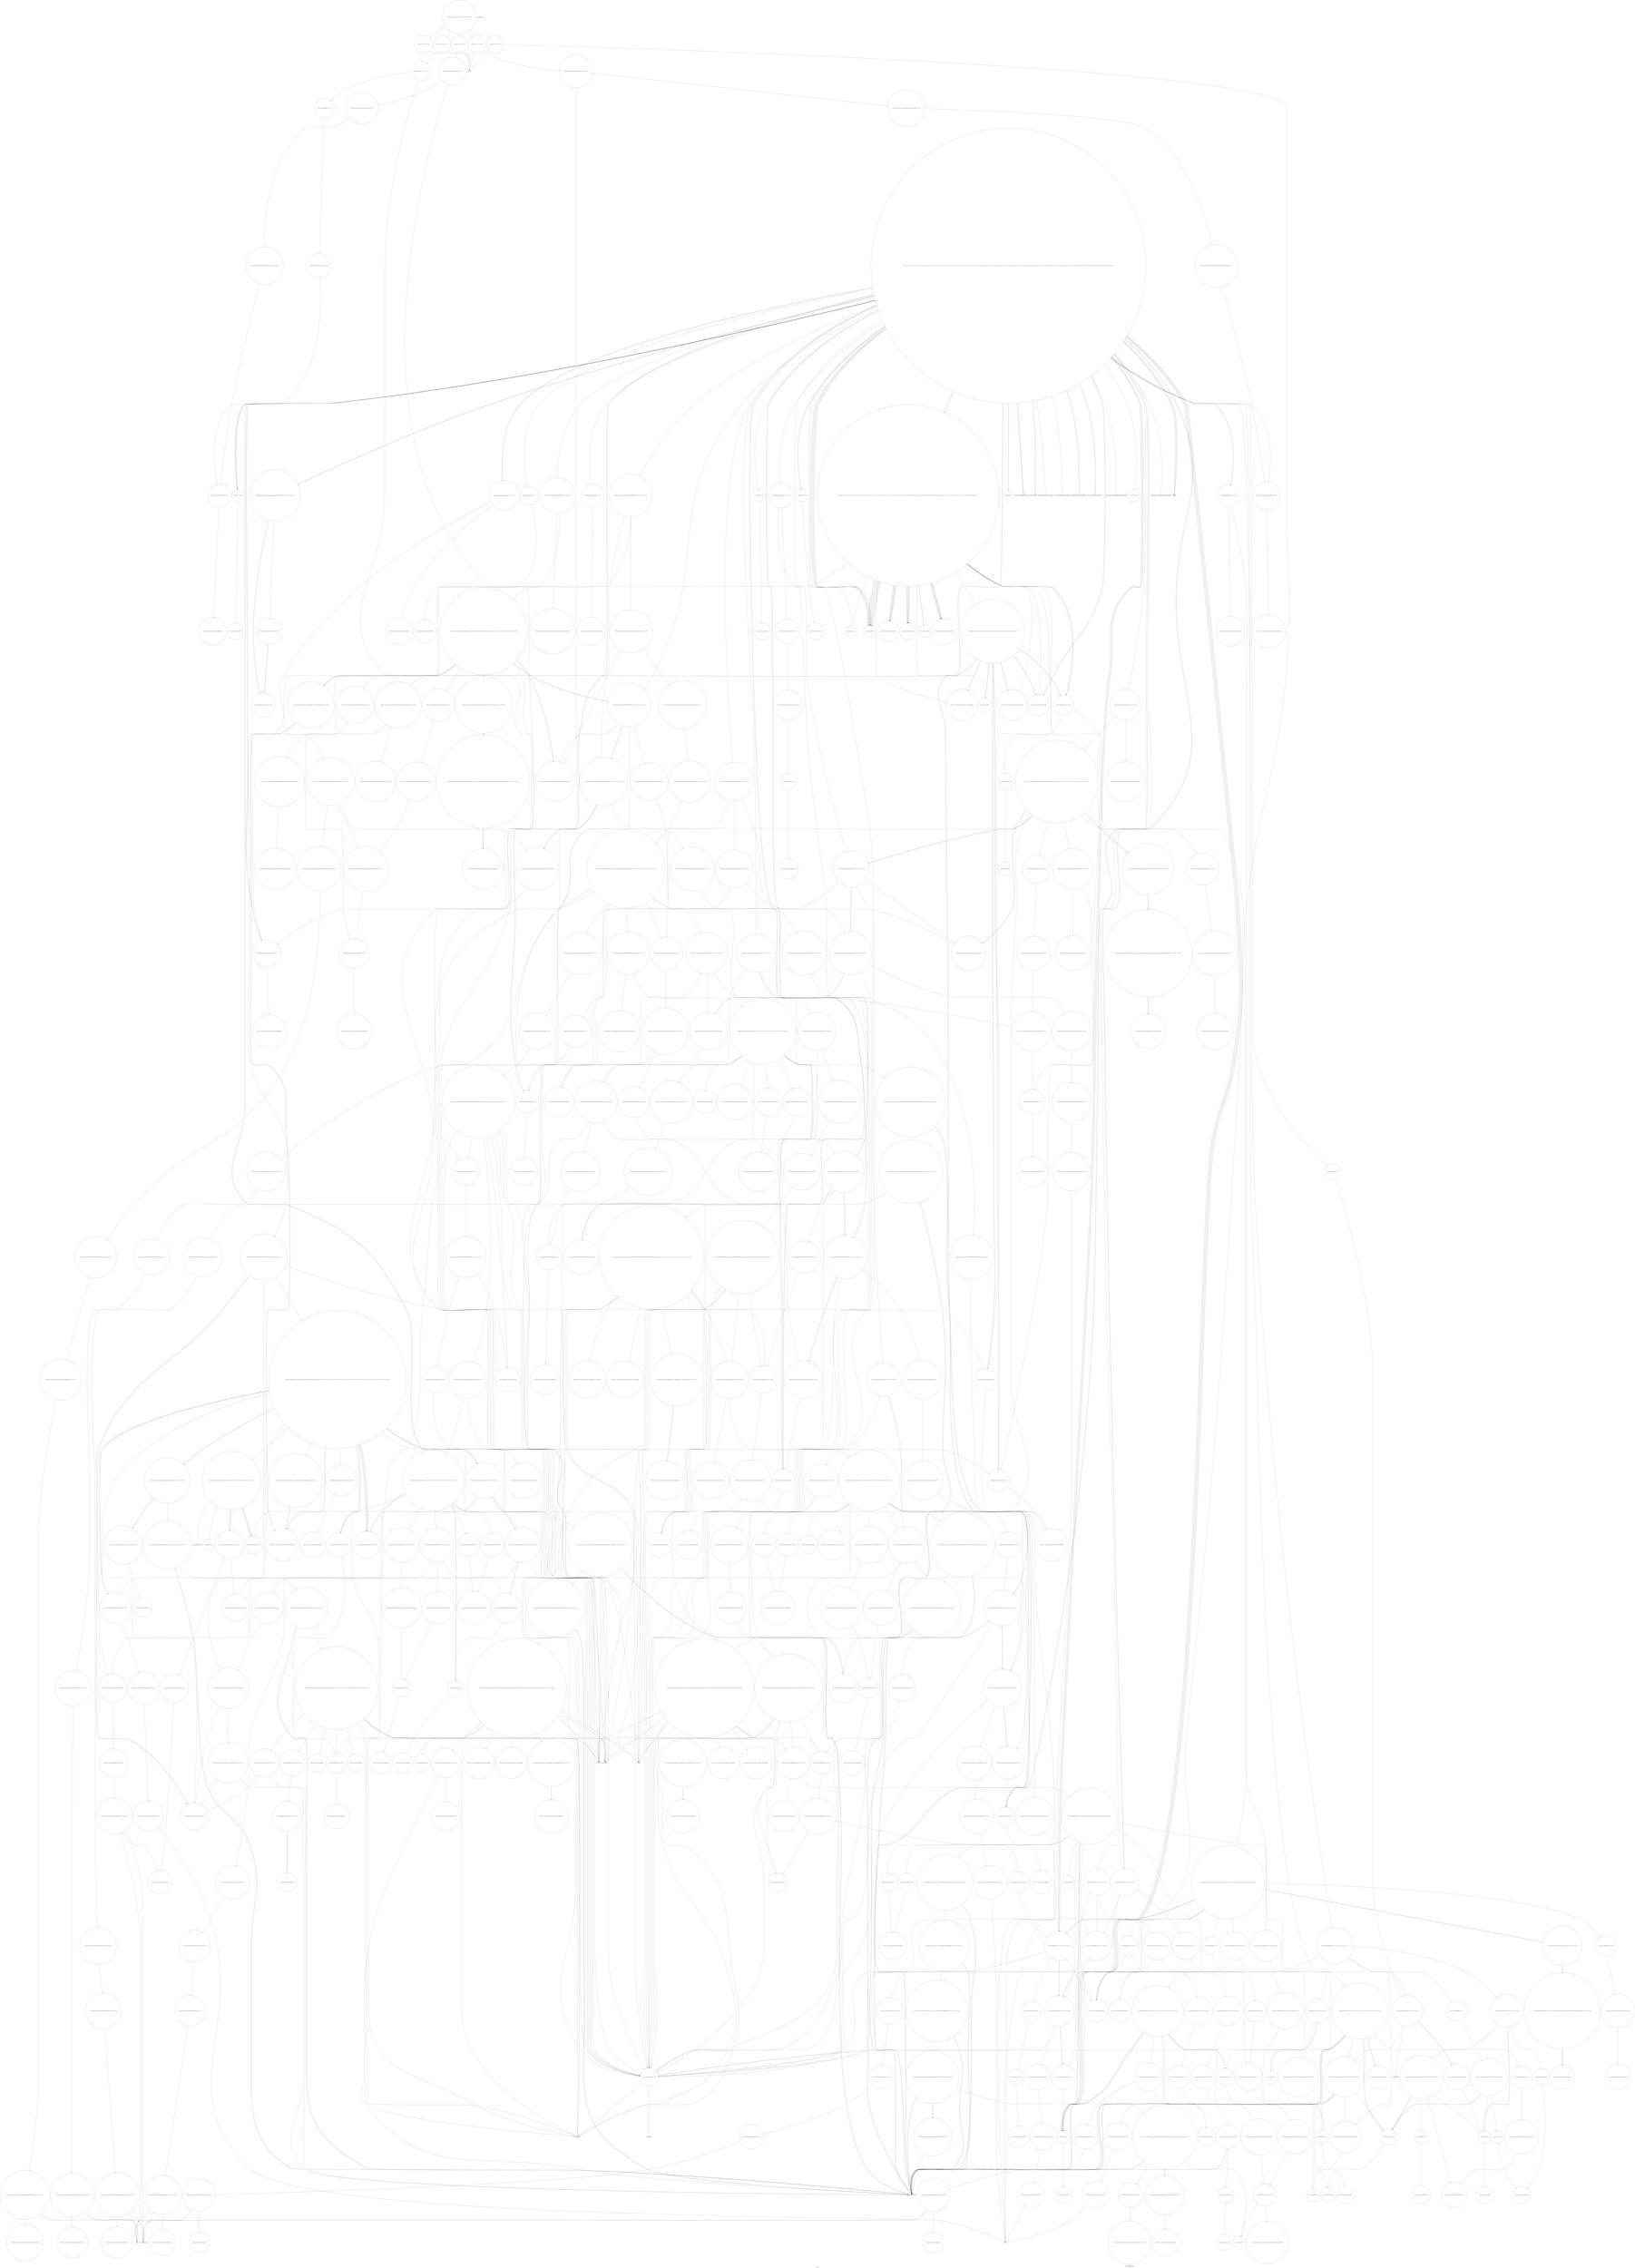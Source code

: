 digraph "Call Graph" {
	label="Call Graph";

	Node0x56276bafc730 [shape=record,shape=circle,label="{__cxx_global_var_init|{<s0>1|<s1>2}}"];
	Node0x56276bafc730:s0 -> Node0x56276bafc7b0[color=black];
	Node0x56276bafc730:s1 -> Node0x56276c413ac0[color=black];
	Node0x56276c422da0 [shape=record,shape=circle,label="{_ZN9__gnu_cxx13new_allocatorISt6vectorIS1_IiSaIiEESaIS3_EEE10deallocateEPS5_m|{<s0>707}}"];
	Node0x56276c422da0:s0 -> Node0x56276c4176e0[color=black];
	Node0x56276c420420 [shape=record,shape=circle,label="{_ZNSt6vectorIS_IiSaIiEESaIS1_EE18_M_fill_initializeEmRKS1_|{<s0>564|<s1>565}}"];
	Node0x56276c420420:s0 -> Node0x56276c4209a0[color=black];
	Node0x56276c420420:s1 -> Node0x56276c420920[color=black];
	Node0x56276c417a60 [shape=record,shape=circle,label="{_ZNSt20__uninitialized_copyILb0EE13__uninit_copyIN9__gnu_cxx17__normal_iteratorIPKSt4pairIiiESt6vectorIS5_SaIS5_EEEEPS5_EET0_T_SE_SD_|{<s0>403|<s1>404|<s2>405|<s3>406|<s4>407|<s5>408|<s6>409|<s7>410|<s8>411|<s9>412|<s10>413}}"];
	Node0x56276c417a60:s0 -> Node0x56276c417ae0[color=black];
	Node0x56276c417a60:s1 -> Node0x56276c417be0[color=black];
	Node0x56276c417a60:s2 -> Node0x56276c417c60[color=black];
	Node0x56276c417a60:s3 -> Node0x56276c417b60[color=black];
	Node0x56276c417a60:s4 -> Node0x56276c417ce0[color=black];
	Node0x56276c417a60:s5 -> Node0x56276c416f60[color=black];
	Node0x56276c417a60:s6 -> Node0x56276c41a400[color=black];
	Node0x56276c417a60:s7 -> Node0x56276c41af00[color=black];
	Node0x56276c417a60:s8 -> Node0x56276c41af80[color=black];
	Node0x56276c417a60:s9 -> Node0x56276c41b000[color=black];
	Node0x56276c417a60:s10 -> Node0x56276c416ee0[color=black];
	Node0x56276c4158c0 [shape=record,shape=circle,label="{_ZNSt12_Vector_baseISt6vectorIS0_IS0_IiSaIiEESaIS2_EESaIS4_EESaIS6_EED2Ev|{<s0>299|<s1>300|<s2>301|<s3>302}}"];
	Node0x56276c4158c0:s0 -> Node0x56276c415b40[color=black];
	Node0x56276c4158c0:s1 -> Node0x56276c415bc0[color=black];
	Node0x56276c4158c0:s2 -> Node0x56276c415bc0[color=black];
	Node0x56276c4158c0:s3 -> Node0x56276c416ee0[color=black];
	Node0x56276c414740 [shape=record,shape=circle,label="{_ZSt3maxIiERKT_S2_S2_}"];
	Node0x56276c41bb80 [shape=record,shape=circle,label="{_ZNK9__gnu_cxx17__normal_iteratorIPKSt6vectorIS1_IiSaIiEESaIS3_EES1_IS5_SaIS5_EEEdeEv}"];
	Node0x56276c421220 [shape=record,shape=circle,label="{_ZSt14__copy_move_a2ILb0EN9__gnu_cxx17__normal_iteratorIPKiSt6vectorIiSaIiEEEEPiET1_T0_SA_S9_|{<s0>620|<s1>621|<s2>622|<s3>623|<s4>624|<s5>625}}"];
	Node0x56276c421220:s0 -> Node0x56276c419c80[color=black];
	Node0x56276c421220:s1 -> Node0x56276c4213a0[color=black];
	Node0x56276c421220:s2 -> Node0x56276c419c80[color=black];
	Node0x56276c421220:s3 -> Node0x56276c4213a0[color=black];
	Node0x56276c421220:s4 -> Node0x56276c418c60[color=black];
	Node0x56276c421220:s5 -> Node0x56276c421320[color=black];
	Node0x56276c418860 [shape=record,shape=circle,label="{_ZNSt16allocator_traitsISaIiEE8allocateERS0_m|{<s0>450}}"];
	Node0x56276c418860:s0 -> Node0x56276c4188e0[color=black];
	Node0x56276c419f00 [shape=record,shape=circle,label="{_ZNSt13_Bit_iteratorC2EPmj|{<s0>331}}"];
	Node0x56276c419f00:s0 -> Node0x56276c416040[color=black];
	Node0x56276c416560 [shape=record,shape=circle,label="{_ZNSaISt6vectorIS_IS_IiSaIiEESaIS1_EESaIS3_EEED2Ev|{<s0>234}}"];
	Node0x56276c416560:s0 -> Node0x56276c415d40[color=black];
	Node0x56276c41c980 [shape=record,shape=circle,label="{_ZNSt13_Bvector_baseISaIbEE11_M_allocateEm|{<s0>816|<s1>817}}"];
	Node0x56276c41c980:s0 -> Node0x56276c41ca00[color=black];
	Node0x56276c41c980:s1 -> Node0x56276c41cb00[color=black];
	Node0x56276c422020 [shape=record,shape=circle,label="{_ZNSt12_Vector_baseISt6vectorIS0_IiSaIiEESaIS2_EESaIS4_EE19_M_get_Tp_allocatorEv}"];
	Node0x56276c419660 [shape=record,shape=circle,label="{_ZNKSt6vectorISt4pairIiiESaIS1_EE12_M_check_lenEmPKc|{<s0>515|<s1>516|<s2>517|<s3>518|<s4>519|<s5>520|<s6>521|<s7>522|<s8>523}}"];
	Node0x56276c419660:s0 -> Node0x56276c419860[color=black];
	Node0x56276c419660:s1 -> Node0x56276c41b180[color=black];
	Node0x56276c419660:s2 -> Node0x56276c4198e0[color=black];
	Node0x56276c419660:s3 -> Node0x56276c41b180[color=black];
	Node0x56276c419660:s4 -> Node0x56276c41b180[color=black];
	Node0x56276c419660:s5 -> Node0x56276c41f9a0[color=black];
	Node0x56276c419660:s6 -> Node0x56276c41b180[color=black];
	Node0x56276c419660:s7 -> Node0x56276c419860[color=black];
	Node0x56276c419660:s8 -> Node0x56276c419860[color=black];
	Node0x56276c41ad00 [shape=record,shape=circle,label="{_ZSt24__uninitialized_fill_n_aIPSt6vectorISt4pairIiiESaIS2_EEmS4_S4_ET_S6_T0_RKT1_RSaIT2_E|{<s0>358}}"];
	Node0x56276c41ad00:s0 -> Node0x56276c41ad80[color=black];
	Node0x56276c417360 [shape=record,shape=circle,label="{_ZNSt12_Destroy_auxILb0EE9__destroyIPSt6vectorISt4pairIiiESaIS4_EEEEvT_S8_|{<s0>277|<s1>278}}"];
	Node0x56276c417360:s0 -> Node0x56276c417460[color=black];
	Node0x56276c417360:s1 -> Node0x56276c4173e0[color=black];
	Node0x56276bafc7b0 [shape=record,shape=circle,label="{_ZNSt6vectorIS_ISt4pairIiiESaIS1_EESaIS3_EEC2Ev|{<s0>3|<s1>4}}"];
	Node0x56276bafc7b0:s0 -> Node0x56276c416e60[color=black];
	Node0x56276bafc7b0:s1 -> Node0x56276c416ee0[color=black];
	Node0x56276c422e20 [shape=record,shape=circle,label="{_ZSt8_DestroyIPSt6vectorIS0_IiSaIiEESaIS2_EES4_EvT_S6_RSaIT0_E|{<s0>708}}"];
	Node0x56276c422e20:s0 -> Node0x56276c4222a0[color=black];
	Node0x56276c4204a0 [shape=record,shape=circle,label="{_ZNSt12_Vector_baseISt6vectorIiSaIiEESaIS2_EED2Ev|{<s0>566|<s1>567|<s2>568|<s3>569}}"];
	Node0x56276c4204a0:s0 -> Node0x56276c421720[color=black];
	Node0x56276c4204a0:s1 -> Node0x56276c420620[color=black];
	Node0x56276c4204a0:s2 -> Node0x56276c420620[color=black];
	Node0x56276c4204a0:s3 -> Node0x56276c416ee0[color=black];
	Node0x56276c417ae0 [shape=record,shape=circle,label="{_ZN9__gnu_cxxneIPKSt4pairIiiESt6vectorIS2_SaIS2_EEEEbRKNS_17__normal_iteratorIT_T0_EESD_|{<s0>414|<s1>415}}"];
	Node0x56276c417ae0:s0 -> Node0x56276c417d60[color=black];
	Node0x56276c417ae0:s1 -> Node0x56276c417d60[color=black];
	Node0x56276c415940 [shape=record,shape=circle,label="{_ZSt8_DestroyIPSt6vectorIS0_IS0_IiSaIiEESaIS2_EESaIS4_EEEvT_S8_|{<s0>303}}"];
	Node0x56276c415940:s0 -> Node0x56276c4159c0[color=black];
	Node0x56276c4147c0 [shape=record,shape=circle,label="{_ZN9__gnu_cxx17__normal_iteratorIPSt4pairIiiESt6vectorIS2_SaIS2_EEEppEv}"];
	Node0x56276c41bc00 [shape=record,shape=circle,label="{_ZN9__gnu_cxx17__normal_iteratorIPKSt6vectorIS1_IiSaIiEESaIS3_EES1_IS5_SaIS5_EEEppEv}"];
	Node0x56276c4212a0 [shape=record,shape=circle,label="{_ZSt12__miter_baseIN9__gnu_cxx17__normal_iteratorIPKiSt6vectorIiSaIiEEEEET_S8_|{<s0>626}}"];
	Node0x56276c4212a0:s0 -> Node0x56276c419c80[color=black];
	Node0x56276c4188e0 [shape=record,shape=circle,label="{_ZN9__gnu_cxx13new_allocatorIiE8allocateEmPKv|{<s0>451|<s1>452|<s2>453}}"];
	Node0x56276c4188e0:s0 -> Node0x56276c418960[color=black];
	Node0x56276c4188e0:s1 -> Node0x56276c41ac00[color=black];
	Node0x56276c4188e0:s2 -> Node0x56276c41ac80[color=black];
	Node0x56276c419f80 [shape=record,shape=circle,label="{_ZNKSt13_Bit_iteratordeEv|{<s0>332}}"];
	Node0x56276c419f80:s0 -> Node0x56276c41a000[color=black];
	Node0x56276c4165e0 [shape=record,shape=circle,label="{_ZNSt6vectorIS_IS_IiSaIiEESaIS1_EESaIS3_EED2Ev|{<s0>235|<s1>236|<s2>237|<s3>238|<s4>239}}"];
	Node0x56276c4165e0:s0 -> Node0x56276c422020[color=black];
	Node0x56276c4165e0:s1 -> Node0x56276c422e20[color=black];
	Node0x56276c4165e0:s2 -> Node0x56276c421b20[color=black];
	Node0x56276c4165e0:s3 -> Node0x56276c421b20[color=black];
	Node0x56276c4165e0:s4 -> Node0x56276c416ee0[color=black];
	Node0x56276c41ca00 [shape=record,shape=circle,label="{_ZNSt13_Bvector_baseISaIbEE8_S_nwordEm}"];
	Node0x56276c4220a0 [shape=record,shape=circle,label="{_ZSt20uninitialized_fill_nIPSt6vectorIS0_IiSaIiEESaIS2_EEmS4_ET_S6_T0_RKT1_|{<s0>655}}"];
	Node0x56276c4220a0:s0 -> Node0x56276c422120[color=black];
	Node0x56276c4196e0 [shape=record,shape=circle,label="{_ZN9__gnu_cxxmiIPSt4pairIiiESt6vectorIS2_SaIS2_EEEENS_17__normal_iteratorIT_T0_E15difference_typeERKSA_SD_|{<s0>524|<s1>525}}"];
	Node0x56276c4196e0:s0 -> Node0x56276c419e80[color=black];
	Node0x56276c4196e0:s1 -> Node0x56276c419e80[color=black];
	Node0x56276c41ad80 [shape=record,shape=circle,label="{_ZSt20uninitialized_fill_nIPSt6vectorISt4pairIiiESaIS2_EEmS4_ET_S6_T0_RKT1_|{<s0>359}}"];
	Node0x56276c41ad80:s0 -> Node0x56276c41ae00[color=black];
	Node0x56276c4173e0 [shape=record,shape=circle,label="{_ZSt8_DestroyISt6vectorISt4pairIiiESaIS2_EEEvPT_|{<s0>279}}"];
	Node0x56276c4173e0:s0 -> Node0x56276c414dc0[color=black];
	Node0x56276c413a40 [shape=record,shape=circle,label="{_ZNSt6vectorIS_ISt4pairIiiESaIS1_EESaIS3_EED2Ev|{<s0>5|<s1>6|<s2>7|<s3>8|<s4>9}}"];
	Node0x56276c413a40:s0 -> Node0x56276c4171e0[color=black];
	Node0x56276c413a40:s1 -> Node0x56276c417160[color=black];
	Node0x56276c413a40:s2 -> Node0x56276c417260[color=black];
	Node0x56276c413a40:s3 -> Node0x56276c417260[color=black];
	Node0x56276c413a40:s4 -> Node0x56276c416ee0[color=black];
	Node0x56276c422ea0 [shape=record,shape=circle,label="{_ZNSt12_Vector_baseISt6vectorIS0_IS0_IiSaIiEESaIS2_EESaIS4_EESaIS6_EEC2EmRKS7_|{<s0>709|<s1>710|<s2>711}}"];
	Node0x56276c422ea0:s0 -> Node0x56276c422fa0[color=black];
	Node0x56276c422ea0:s1 -> Node0x56276c423020[color=black];
	Node0x56276c422ea0:s2 -> Node0x56276c415bc0[color=black];
	Node0x56276c420520 [shape=record,shape=circle,label="{_ZNSt12_Vector_baseISt6vectorIiSaIiEESaIS2_EE12_Vector_implC2ERKS3_|{<s0>570}}"];
	Node0x56276c420520:s0 -> Node0x56276c4227a0[color=black];
	Node0x56276c417b60 [shape=record,shape=circle,label="{_ZSt10_ConstructISt4pairIiiEJRKS1_EEvPT_DpOT0_|{<s0>416|<s1>417}}"];
	Node0x56276c417b60:s0 -> Node0x56276c417de0[color=black];
	Node0x56276c417b60:s1 -> Node0x56276c419c80[color=black];
	Node0x56276c4159c0 [shape=record,shape=circle,label="{_ZNSt12_Destroy_auxILb0EE9__destroyIPSt6vectorIS2_IS2_IiSaIiEESaIS4_EESaIS6_EEEEvT_SA_|{<s0>304|<s1>305}}"];
	Node0x56276c4159c0:s0 -> Node0x56276c415ac0[color=black];
	Node0x56276c4159c0:s1 -> Node0x56276c415a40[color=black];
	Node0x56276c414840 [shape=record,shape=circle,label="{main|{<s0>105|<s1>106|<s2>107|<s3>108|<s4>109|<s5>110|<s6>111|<s7>112|<s8>113|<s9>114|<s10>115|<s11>116|<s12>117|<s13>118|<s14>119|<s15>120|<s16>121|<s17>122|<s18>123|<s19>124|<s20>125|<s21>126|<s22>127|<s23>128|<s24>129|<s25>130|<s26>131|<s27>132|<s28>133|<s29>134|<s30>135|<s31>136|<s32>137|<s33>138|<s34>139|<s35>140|<s36>141|<s37>142|<s38>143|<s39>144|<s40>145|<s41>146|<s42>147|<s43>148|<s44>149|<s45>150|<s46>151|<s47>152|<s48>153|<s49>154|<s50>155|<s51>156|<s52>157|<s53>158|<s54>159|<s55>160|<s56>161|<s57>162|<s58>163|<s59>164|<s60>165|<s61>166|<s62>167|<s63>168|<s64>truncated...}}"];
	Node0x56276c414840:s0 -> Node0x56276c4148c0[color=black];
	Node0x56276c414840:s1 -> Node0x56276c414940[color=black];
	Node0x56276c414840:s2 -> Node0x56276c414a40[color=black];
	Node0x56276c414840:s3 -> Node0x56276c414ac0[color=black];
	Node0x56276c414840:s4 -> Node0x56276c414ac0[color=black];
	Node0x56276c414840:s5 -> Node0x56276c414b40[color=black];
	Node0x56276c414840:s6 -> Node0x56276c414bc0[color=black];
	Node0x56276c414840:s7 -> Node0x56276c414c40[color=black];
	Node0x56276c414840:s8 -> Node0x56276c414cc0[color=black];
	Node0x56276c414840:s9 -> Node0x56276c413a40[color=black];
	Node0x56276c414840:s10 -> Node0x56276c414d40[color=black];
	Node0x56276c414840:s11 -> Node0x56276c414dc0[color=black];
	Node0x56276c414840:s12 -> Node0x56276c414e40[color=black];
	Node0x56276c414840:s13 -> Node0x56276c414ec0[color=black];
	Node0x56276c414840:s14 -> Node0x56276c414f40[color=black];
	Node0x56276c414840:s15 -> Node0x56276c413c40[color=black];
	Node0x56276c414840:s16 -> Node0x56276c414fc0[color=black];
	Node0x56276c414840:s17 -> Node0x56276c414240[color=black];
	Node0x56276c414840:s18 -> Node0x56276c414ac0[color=black];
	Node0x56276c414840:s19 -> Node0x56276c414d40[color=black];
	Node0x56276c414840:s20 -> Node0x56276c414dc0[color=black];
	Node0x56276c414840:s21 -> Node0x56276c414fc0[color=black];
	Node0x56276c414840:s22 -> Node0x56276c414ac0[color=black];
	Node0x56276c414840:s23 -> Node0x56276c414340[color=black];
	Node0x56276c414840:s24 -> Node0x56276c4150c0[color=black];
	Node0x56276c414840:s25 -> Node0x56276c415040[color=black];
	Node0x56276c414840:s26 -> Node0x56276c414340[color=black];
	Node0x56276c414840:s27 -> Node0x56276c4150c0[color=black];
	Node0x56276c414840:s28 -> Node0x56276c415040[color=black];
	Node0x56276c414840:s29 -> Node0x56276c414e40[color=black];
	Node0x56276c414840:s30 -> Node0x56276c416160[color=black];
	Node0x56276c414840:s31 -> Node0x56276c4161e0[color=black];
	Node0x56276c414840:s32 -> Node0x56276c416260[color=black];
	Node0x56276c414840:s33 -> Node0x56276c4162e0[color=black];
	Node0x56276c414840:s34 -> Node0x56276c416360[color=black];
	Node0x56276c414840:s35 -> Node0x56276c4163e0[color=black];
	Node0x56276c414840:s36 -> Node0x56276c416460[color=black];
	Node0x56276c414840:s37 -> Node0x56276c4164e0[color=black];
	Node0x56276c414840:s38 -> Node0x56276c413dc0[color=black];
	Node0x56276c414840:s39 -> Node0x56276c416560[color=black];
	Node0x56276c414840:s40 -> Node0x56276c4165e0[color=black];
	Node0x56276c414840:s41 -> Node0x56276c416660[color=black];
	Node0x56276c414840:s42 -> Node0x56276c4166e0[color=black];
	Node0x56276c414840:s43 -> Node0x56276c416760[color=black];
	Node0x56276c414840:s44 -> Node0x56276c413c40[color=black];
	Node0x56276c414840:s45 -> Node0x56276c414fc0[color=black];
	Node0x56276c414840:s46 -> Node0x56276c4167e0[color=black];
	Node0x56276c414840:s47 -> Node0x56276c416860[color=black];
	Node0x56276c414840:s48 -> Node0x56276c4168e0[color=black];
	Node0x56276c414840:s49 -> Node0x56276c413f40[color=black];
	Node0x56276c414840:s50 -> Node0x56276c416960[color=black];
	Node0x56276c414840:s51 -> Node0x56276c414e40[color=black];
	Node0x56276c414840:s52 -> Node0x56276c416160[color=black];
	Node0x56276c414840:s53 -> Node0x56276c414f40[color=black];
	Node0x56276c414840:s54 -> Node0x56276c413c40[color=black];
	Node0x56276c414840:s55 -> Node0x56276c414fc0[color=black];
	Node0x56276c414840:s56 -> Node0x56276c414240[color=black];
	Node0x56276c414840:s57 -> Node0x56276c414240[color=black];
	Node0x56276c414840:s58 -> Node0x56276c414240[color=black];
	Node0x56276c414840:s59 -> Node0x56276c414240[color=black];
	Node0x56276c414840:s60 -> Node0x56276c414040[color=black];
	Node0x56276c414840:s61 -> Node0x56276c4169e0[color=black];
	Node0x56276c414840:s62 -> Node0x56276c416560[color=black];
	Node0x56276c414840:s63 -> Node0x56276c4165e0[color=black];
	Node0x56276c414840:s64 -> Node0x56276c416660[color=black];
	Node0x56276c414840:s64 -> Node0x56276c4166e0[color=black];
	Node0x56276c414840:s64 -> Node0x56276c416760[color=black];
	Node0x56276c414840:s64 -> Node0x56276c413c40[color=black];
	Node0x56276c414840:s64 -> Node0x56276c414fc0[color=black];
	Node0x56276c414840:s64 -> Node0x56276c416960[color=black];
	Node0x56276c414840:s64 -> Node0x56276c414fc0[color=black];
	Node0x56276c414840:s64 -> Node0x56276c414240[color=black];
	Node0x56276c414840:s64 -> Node0x56276c414040[color=black];
	Node0x56276c414840:s64 -> Node0x56276c4169e0[color=black];
	Node0x56276c414840:s64 -> Node0x56276c414740[color=black];
	Node0x56276c414840:s64 -> Node0x56276c416a60[color=black];
	Node0x56276c414840:s64 -> Node0x56276c416ae0[color=black];
	Node0x56276c414840:s64 -> Node0x56276c416a60[color=black];
	Node0x56276c414840:s64 -> Node0x56276c416ae0[color=black];
	Node0x56276c414840:s64 -> Node0x56276c416a60[color=black];
	Node0x56276c414840:s64 -> Node0x56276c416b60[color=black];
	Node0x56276c414840:s64 -> Node0x56276c416be0[color=black];
	Node0x56276c414840:s64 -> Node0x56276c416c60[color=black];
	Node0x56276c414840:s64 -> Node0x56276c416ce0[color=black];
	Node0x56276c414840:s64 -> Node0x56276c416c60[color=black];
	Node0x56276c414840:s64 -> Node0x56276c416ce0[color=black];
	Node0x56276c41bc80 [shape=record,shape=circle,label="{_ZNK9__gnu_cxx17__normal_iteratorIPKSt6vectorIS1_IiSaIiEESaIS3_EES1_IS5_SaIS5_EEE4baseEv}"];
	Node0x56276c421320 [shape=record,shape=circle,label="{_ZSt13__copy_move_aILb0EPKiPiET1_T0_S4_S3_|{<s0>627}}"];
	Node0x56276c421320:s0 -> Node0x56276c421420[color=black];
	Node0x56276c418960 [shape=record,shape=circle,label="{_ZNK9__gnu_cxx13new_allocatorIiE8max_sizeEv}"];
	Node0x56276c41a000 [shape=record,shape=circle,label="{_ZNSt14_Bit_referenceC2EPmm}"];
	Node0x56276c416660 [shape=record,shape=circle,label="{_ZNSaISt6vectorIS_IiSaIiEESaIS1_EEED2Ev|{<s0>240}}"];
	Node0x56276c416660:s0 -> Node0x56276c4219a0[color=black];
	Node0x56276c41ca80 [shape=record,shape=circle,label="{_ZNKSt13_Bit_iteratorplEl|{<s0>818|<s1>819|<s2>820}}"];
	Node0x56276c41ca80:s0 -> Node0x56276c419c80[color=black];
	Node0x56276c41ca80:s1 -> Node0x56276c41cc80[color=black];
	Node0x56276c41ca80:s2 -> Node0x56276c419c80[color=black];
	Node0x56276c422120 [shape=record,shape=circle,label="{_ZNSt22__uninitialized_fill_nILb0EE15__uninit_fill_nIPSt6vectorIS2_IiSaIiEESaIS4_EEmS6_EET_S8_T0_RKT1_|{<s0>656|<s1>657|<s2>658|<s3>659|<s4>660|<s5>661|<s6>662|<s7>663}}"];
	Node0x56276c422120:s0 -> Node0x56276c422220[color=black];
	Node0x56276c422120:s1 -> Node0x56276c4221a0[color=black];
	Node0x56276c422120:s2 -> Node0x56276c416f60[color=black];
	Node0x56276c422120:s3 -> Node0x56276c4222a0[color=black];
	Node0x56276c422120:s4 -> Node0x56276c41af00[color=black];
	Node0x56276c422120:s5 -> Node0x56276c41af80[color=black];
	Node0x56276c422120:s6 -> Node0x56276c41b000[color=black];
	Node0x56276c422120:s7 -> Node0x56276c416ee0[color=black];
	Node0x56276c419760 [shape=record,shape=circle,label="{_ZSt34__uninitialized_move_if_noexcept_aIPSt4pairIiiES2_SaIS1_EET0_T_S5_S4_RT1_|{<s0>526|<s1>527|<s2>528}}"];
	Node0x56276c419760:s0 -> Node0x56276c41fb20[color=black];
	Node0x56276c419760:s1 -> Node0x56276c41fb20[color=black];
	Node0x56276c419760:s2 -> Node0x56276c41faa0[color=black];
	Node0x56276c41ae00 [shape=record,shape=circle,label="{_ZNSt22__uninitialized_fill_nILb0EE15__uninit_fill_nIPSt6vectorISt4pairIiiESaIS4_EEmS6_EET_S8_T0_RKT1_|{<s0>360|<s1>361|<s2>362|<s3>363|<s4>364|<s5>365|<s6>366|<s7>367}}"];
	Node0x56276c41ae00:s0 -> Node0x56276c417460[color=black];
	Node0x56276c41ae00:s1 -> Node0x56276c41ae80[color=black];
	Node0x56276c41ae00:s2 -> Node0x56276c416f60[color=black];
	Node0x56276c41ae00:s3 -> Node0x56276c4172e0[color=black];
	Node0x56276c41ae00:s4 -> Node0x56276c41af00[color=black];
	Node0x56276c41ae00:s5 -> Node0x56276c41af80[color=black];
	Node0x56276c41ae00:s6 -> Node0x56276c41b000[color=black];
	Node0x56276c41ae00:s7 -> Node0x56276c416ee0[color=black];
	Node0x56276c417460 [shape=record,shape=circle,label="{_ZSt11__addressofISt6vectorISt4pairIiiESaIS2_EEEPT_RS5_}"];
	Node0x56276c413ac0 [shape=record,shape=Mrecord,label="{__cxa_atexit}"];
	Node0x56276c422f20 [shape=record,shape=circle,label="{_ZNSt6vectorIS_IS_IS_IiSaIiEESaIS1_EESaIS3_EESaIS5_EE18_M_fill_initializeEmRKS5_|{<s0>712|<s1>713}}"];
	Node0x56276c422f20:s0 -> Node0x56276c415840[color=black];
	Node0x56276c422f20:s1 -> Node0x56276c423320[color=black];
	Node0x56276c4205a0 [shape=record,shape=circle,label="{_ZNSt12_Vector_baseISt6vectorIiSaIiEESaIS2_EE17_M_create_storageEm|{<s0>571}}"];
	Node0x56276c4205a0:s0 -> Node0x56276c420720[color=black];
	Node0x56276c417be0 [shape=record,shape=circle,label="{_ZSt11__addressofISt4pairIiiEEPT_RS2_}"];
	Node0x56276c415a40 [shape=record,shape=circle,label="{_ZSt8_DestroyISt6vectorIS0_IS0_IiSaIiEESaIS2_EESaIS4_EEEvPT_|{<s0>306}}"];
	Node0x56276c415a40:s0 -> Node0x56276c4165e0[color=black];
	Node0x56276c4148c0 [shape=record,shape=Mrecord,label="{_ZNSt14basic_ifstreamIcSt11char_traitsIcEEC1EPKcSt13_Ios_Openmode}"];
	Node0x56276c41bd00 [shape=record,shape=circle,label="{_ZN9__gnu_cxx17__normal_iteratorIPKSt6vectorIS1_IiSaIiEESaIS3_EES1_IS5_SaIS5_EEEC2ERKS7_}"];
	Node0x56276c4213a0 [shape=record,shape=circle,label="{_ZSt12__niter_baseIPKiSt6vectorIiSaIiEEET_N9__gnu_cxx17__normal_iteratorIS5_T0_EE|{<s0>628}}"];
	Node0x56276c4213a0:s0 -> Node0x56276c421520[color=black];
	Node0x56276c4189e0 [shape=record,shape=circle,label="{_ZSt27__uninitialized_default_n_aIPimiET_S1_T0_RSaIT1_E|{<s0>454}}"];
	Node0x56276c4189e0:s0 -> Node0x56276c418a60[color=black];
	Node0x56276c41a080 [shape=record,shape=circle,label="{_ZNSt12_Vector_baseISt4pairIiiESaIS1_EEC2Ev|{<s0>333}}"];
	Node0x56276c41a080:s0 -> Node0x56276c41a100[color=black];
	Node0x56276c4166e0 [shape=record,shape=circle,label="{_ZNSt6vectorIS_IiSaIiEESaIS1_EED2Ev|{<s0>241|<s1>242|<s2>243|<s3>244|<s4>245}}"];
	Node0x56276c4166e0:s0 -> Node0x56276c4209a0[color=black];
	Node0x56276c4166e0:s1 -> Node0x56276c4218a0[color=black];
	Node0x56276c4166e0:s2 -> Node0x56276c4204a0[color=black];
	Node0x56276c4166e0:s3 -> Node0x56276c4204a0[color=black];
	Node0x56276c4166e0:s4 -> Node0x56276c416ee0[color=black];
	Node0x56276c41cb00 [shape=record,shape=circle,label="{_ZNSt16allocator_traitsISaImEE8allocateERS0_m|{<s0>821}}"];
	Node0x56276c41cb00:s0 -> Node0x56276c41cb80[color=black];
	Node0x56276c4221a0 [shape=record,shape=circle,label="{_ZSt10_ConstructISt6vectorIS0_IiSaIiEESaIS2_EEJRKS4_EEvPT_DpOT0_|{<s0>664|<s1>665}}"];
	Node0x56276c4221a0:s0 -> Node0x56276c422320[color=black];
	Node0x56276c4221a0:s1 -> Node0x56276c4223a0[color=black];
	Node0x56276c4197e0 [shape=record,shape=circle,label="{_ZNSt16allocator_traitsISaISt4pairIiiEEE7destroyIS1_EEvRS2_PT_|{<s0>529}}"];
	Node0x56276c4197e0:s0 -> Node0x56276c420020[color=black];
	Node0x56276c41ae80 [shape=record,shape=circle,label="{_ZSt10_ConstructISt6vectorISt4pairIiiESaIS2_EEJRKS4_EEvPT_DpOT0_|{<s0>368|<s1>369}}"];
	Node0x56276c41ae80:s0 -> Node0x56276c41b080[color=black];
	Node0x56276c41ae80:s1 -> Node0x56276c41b100[color=black];
	Node0x56276c4174e0 [shape=record,shape=circle,label="{_ZNSt12_Vector_baseISt6vectorISt4pairIiiESaIS2_EESaIS4_EE13_M_deallocateEPS4_m|{<s0>280}}"];
	Node0x56276c4174e0:s0 -> Node0x56276c4175e0[color=black];
	Node0x56276c413b40 [shape=record,shape=circle,label="{__cxx_global_var_init.1|{<s0>10|<s1>11}}"];
	Node0x56276c413b40:s0 -> Node0x56276c413bc0[color=black];
	Node0x56276c413b40:s1 -> Node0x56276c413ac0[color=black];
	Node0x56276c422fa0 [shape=record,shape=circle,label="{_ZNSt12_Vector_baseISt6vectorIS0_IS0_IiSaIiEESaIS2_EESaIS4_EESaIS6_EE12_Vector_implC2ERKS7_|{<s0>714}}"];
	Node0x56276c422fa0:s0 -> Node0x56276c41c100[color=black];
	Node0x56276c420620 [shape=record,shape=circle,label="{_ZNSt12_Vector_baseISt6vectorIiSaIiEESaIS2_EE12_Vector_implD2Ev|{<s0>572}}"];
	Node0x56276c420620:s0 -> Node0x56276c416760[color=black];
	Node0x56276c417c60 [shape=record,shape=circle,label="{_ZNK9__gnu_cxx17__normal_iteratorIPKSt4pairIiiESt6vectorIS2_SaIS2_EEEdeEv}"];
	Node0x56276c415ac0 [shape=record,shape=circle,label="{_ZSt11__addressofISt6vectorIS0_IS0_IiSaIiEESaIS2_EESaIS4_EEEPT_RS7_}"];
	Node0x56276c414940 [shape=record,shape=circle,label="{_ZStorSt13_Ios_OpenmodeS_}"];
	Node0x56276c41bd80 [shape=record,shape=circle,label="{_ZNSt6vectorIS_IS_IS_IiSaIiEESaIS1_EESaIS3_EESaIS5_EE14_M_move_assignEOS7_St17integral_constantIbLb1EE|{<s0>768|<s1>769|<s2>770|<s3>771|<s4>772|<s5>773|<s6>774|<s7>775|<s8>776|<s9>777|<s10>778}}"];
	Node0x56276c41bd80:s0 -> Node0x56276c41be80[color=black];
	Node0x56276c41bd80:s1 -> Node0x56276c41bf00[color=black];
	Node0x56276c41bd80:s2 -> Node0x56276c416560[color=black];
	Node0x56276c41bd80:s3 -> Node0x56276c41bf80[color=black];
	Node0x56276c41bd80:s4 -> Node0x56276c41bf80[color=black];
	Node0x56276c41bd80:s5 -> Node0x56276c415840[color=black];
	Node0x56276c41bd80:s6 -> Node0x56276c415840[color=black];
	Node0x56276c41bd80:s7 -> Node0x56276c41c000[color=black];
	Node0x56276c41bd80:s8 -> Node0x56276c413dc0[color=black];
	Node0x56276c41bd80:s9 -> Node0x56276c413dc0[color=black];
	Node0x56276c41bd80:s10 -> Node0x56276c416ee0[color=black];
	Node0x56276c421420 [shape=record,shape=circle,label="{_ZNSt11__copy_moveILb0ELb1ESt26random_access_iterator_tagE8__copy_mIiEEPT_PKS3_S6_S4_|{<s0>629}}"];
	Node0x56276c421420:s0 -> Node0x56276c4214a0[color=black];
	Node0x56276c418a60 [shape=record,shape=circle,label="{_ZSt25__uninitialized_default_nIPimET_S1_T0_|{<s0>455}}"];
	Node0x56276c418a60:s0 -> Node0x56276c418ae0[color=black];
	Node0x56276c41a100 [shape=record,shape=circle,label="{_ZNSt12_Vector_baseISt4pairIiiESaIS1_EE12_Vector_implC2Ev|{<s0>334}}"];
	Node0x56276c41a100:s0 -> Node0x56276c41a180[color=black];
	Node0x56276c416760 [shape=record,shape=circle,label="{_ZNSaISt6vectorIiSaIiEEED2Ev|{<s0>246}}"];
	Node0x56276c416760:s0 -> Node0x56276c420320[color=black];
	Node0x56276c41cb80 [shape=record,shape=circle,label="{_ZN9__gnu_cxx13new_allocatorImE8allocateEmPKv|{<s0>822|<s1>823|<s2>824}}"];
	Node0x56276c41cb80:s0 -> Node0x56276c41cc00[color=black];
	Node0x56276c41cb80:s1 -> Node0x56276c41ac00[color=black];
	Node0x56276c41cb80:s2 -> Node0x56276c41ac80[color=black];
	Node0x56276c422220 [shape=record,shape=circle,label="{_ZSt11__addressofISt6vectorIS0_IiSaIiEESaIS2_EEEPT_RS5_}"];
	Node0x56276c419860 [shape=record,shape=circle,label="{_ZNKSt6vectorISt4pairIiiESaIS1_EE8max_sizeEv|{<s0>530|<s1>531}}"];
	Node0x56276c419860:s0 -> Node0x56276c41b280[color=black];
	Node0x56276c419860:s1 -> Node0x56276c41fa20[color=black];
	Node0x56276c41af00 [shape=record,shape=Mrecord,label="{__cxa_rethrow}"];
	Node0x56276c417560 [shape=record,shape=circle,label="{_ZNSt12_Vector_baseISt6vectorISt4pairIiiESaIS2_EESaIS4_EE12_Vector_implD2Ev|{<s0>281}}"];
	Node0x56276c417560:s0 -> Node0x56276c414d40[color=black];
	Node0x56276c413bc0 [shape=record,shape=circle,label="{_ZNSt6vectorIiSaIiEEC2Ev|{<s0>12|<s1>13}}"];
	Node0x56276c413bc0:s0 -> Node0x56276c4177e0[color=black];
	Node0x56276c413bc0:s1 -> Node0x56276c416ee0[color=black];
	Node0x56276c423020 [shape=record,shape=circle,label="{_ZNSt12_Vector_baseISt6vectorIS0_IS0_IiSaIiEESaIS2_EESaIS4_EESaIS6_EE17_M_create_storageEm|{<s0>715}}"];
	Node0x56276c423020:s0 -> Node0x56276c423120[color=black];
	Node0x56276c4206a0 [shape=record,shape=circle,label="{_ZN9__gnu_cxx13new_allocatorISt6vectorIiSaIiEEEC2ERKS4_}"];
	Node0x56276c417ce0 [shape=record,shape=circle,label="{_ZN9__gnu_cxx17__normal_iteratorIPKSt4pairIiiESt6vectorIS2_SaIS2_EEEppEv}"];
	Node0x56276c415b40 [shape=record,shape=circle,label="{_ZNSt12_Vector_baseISt6vectorIS0_IS0_IiSaIiEESaIS2_EESaIS4_EESaIS6_EE13_M_deallocateEPS6_m|{<s0>307}}"];
	Node0x56276c415b40:s0 -> Node0x56276c415c40[color=black];
	Node0x56276c4149c0 [shape=record,shape=Mrecord,label="{__gxx_personality_v0}"];
	Node0x56276c41be00 [shape=record,shape=circle,label="{_ZSt4moveIRSt6vectorIS0_IS0_IS0_IiSaIiEESaIS2_EESaIS4_EESaIS6_EEEONSt16remove_referenceIT_E4typeEOSB_}"];
	Node0x56276c4214a0 [shape=record,shape=Mrecord,label="{llvm.memmove.p0i8.p0i8.i64}"];
	Node0x56276c418ae0 [shape=record,shape=circle,label="{_ZNSt27__uninitialized_default_n_1ILb1EE18__uninit_default_nIPimEET_S3_T0_|{<s0>456}}"];
	Node0x56276c418ae0:s0 -> Node0x56276c418b60[color=black];
	Node0x56276c41a180 [shape=record,shape=circle,label="{_ZNSaISt4pairIiiEEC2Ev|{<s0>335}}"];
	Node0x56276c41a180:s0 -> Node0x56276c41a200[color=black];
	Node0x56276c4167e0 [shape=record,shape=circle,label="{_ZNSaIbEC2Ev|{<s0>247}}"];
	Node0x56276c4167e0:s0 -> Node0x56276c41c400[color=black];
	Node0x56276c41cc00 [shape=record,shape=circle,label="{_ZNK9__gnu_cxx13new_allocatorImE8max_sizeEv}"];
	Node0x56276c4222a0 [shape=record,shape=circle,label="{_ZSt8_DestroyIPSt6vectorIS0_IiSaIiEESaIS2_EEEvT_S6_|{<s0>666}}"];
	Node0x56276c4222a0:s0 -> Node0x56276c422ba0[color=black];
	Node0x56276c4198e0 [shape=record,shape=Mrecord,label="{_ZSt20__throw_length_errorPKc}"];
	Node0x56276c41af80 [shape=record,shape=Mrecord,label="{__cxa_end_catch}"];
	Node0x56276c4175e0 [shape=record,shape=circle,label="{_ZNSt16allocator_traitsISaISt6vectorISt4pairIiiESaIS2_EEEE10deallocateERS5_PS4_m|{<s0>282}}"];
	Node0x56276c4175e0:s0 -> Node0x56276c417660[color=black];
	Node0x56276c413c40 [shape=record,shape=circle,label="{_ZNSt6vectorIiSaIiEED2Ev|{<s0>14|<s1>15|<s2>16|<s3>17|<s4>18}}"];
	Node0x56276c413c40:s0 -> Node0x56276c4151c0[color=black];
	Node0x56276c413c40:s1 -> Node0x56276c415140[color=black];
	Node0x56276c413c40:s2 -> Node0x56276c415240[color=black];
	Node0x56276c413c40:s3 -> Node0x56276c415240[color=black];
	Node0x56276c413c40:s4 -> Node0x56276c416ee0[color=black];
	Node0x56276c4230a0 [shape=record,shape=circle,label="{_ZN9__gnu_cxx13new_allocatorISt6vectorIS1_IS1_IiSaIiEESaIS3_EESaIS5_EEEC2ERKS8_}"];
	Node0x56276c420720 [shape=record,shape=circle,label="{_ZNSt12_Vector_baseISt6vectorIiSaIiEESaIS2_EE11_M_allocateEm|{<s0>573}}"];
	Node0x56276c420720:s0 -> Node0x56276c4207a0[color=black];
	Node0x56276c417d60 [shape=record,shape=circle,label="{_ZNK9__gnu_cxx17__normal_iteratorIPKSt4pairIiiESt6vectorIS2_SaIS2_EEE4baseEv}"];
	Node0x56276c415bc0 [shape=record,shape=circle,label="{_ZNSt12_Vector_baseISt6vectorIS0_IS0_IiSaIiEESaIS2_EESaIS4_EESaIS6_EE12_Vector_implD2Ev|{<s0>308}}"];
	Node0x56276c415bc0:s0 -> Node0x56276c416560[color=black];
	Node0x56276c414a40 [shape=record,shape=Mrecord,label="{_ZNSt14basic_ofstreamIcSt11char_traitsIcEEC1EPKcSt13_Ios_Openmode}"];
	Node0x56276c41be80 [shape=record,shape=circle,label="{_ZNKSt12_Vector_baseISt6vectorIS0_IS0_IiSaIiEESaIS2_EESaIS4_EESaIS6_EE13get_allocatorEv|{<s0>779|<s1>780}}"];
	Node0x56276c41be80:s0 -> Node0x56276c41c080[color=black];
	Node0x56276c41be80:s1 -> Node0x56276c41c100[color=black];
	Node0x56276c421520 [shape=record,shape=circle,label="{_ZNK9__gnu_cxx17__normal_iteratorIPKiSt6vectorIiSaIiEEE4baseEv}"];
	Node0x56276c418b60 [shape=record,shape=circle,label="{_ZSt6fill_nIPimiET_S1_T0_RKT1_|{<s0>457|<s1>458}}"];
	Node0x56276c418b60:s0 -> Node0x56276c418c60[color=black];
	Node0x56276c418b60:s1 -> Node0x56276c418be0[color=black];
	Node0x56276c41a200 [shape=record,shape=circle,label="{_ZN9__gnu_cxx13new_allocatorISt4pairIiiEEC2Ev}"];
	Node0x56276c416860 [shape=record,shape=circle,label="{_ZNSt6vectorIbSaIbEEC2EmRKbRKS0_|{<s0>248|<s1>249|<s2>250|<s3>251|<s4>252}}"];
	Node0x56276c416860:s0 -> Node0x56276c41c500[color=black];
	Node0x56276c416860:s1 -> Node0x56276c41c580[color=black];
	Node0x56276c416860:s2 -> Node0x56276c419b80[color=black];
	Node0x56276c416860:s3 -> Node0x56276c41c600[color=black];
	Node0x56276c416860:s4 -> Node0x56276c419980[color=black];
	Node0x56276c41cc80 [shape=record,shape=circle,label="{_ZNSt13_Bit_iteratorpLEl|{<s0>825}}"];
	Node0x56276c41cc80:s0 -> Node0x56276c41cd00[color=black];
	Node0x56276c422320 [shape=record,shape=circle,label="{_ZSt7forwardIRKSt6vectorIS0_IiSaIiEESaIS2_EEEOT_RNSt16remove_referenceIS7_E4typeE}"];
	Node0x56276c41f9a0 [shape=record,shape=circle,label="{_ZSt3maxImERKT_S2_S2_}"];
	Node0x56276c41b000 [shape=record,shape=Mrecord,label="{llvm.trap}"];
	Node0x56276c417660 [shape=record,shape=circle,label="{_ZN9__gnu_cxx13new_allocatorISt6vectorISt4pairIiiESaIS3_EEE10deallocateEPS5_m|{<s0>283}}"];
	Node0x56276c417660:s0 -> Node0x56276c4176e0[color=black];
	Node0x56276c413cc0 [shape=record,shape=circle,label="{__cxx_global_var_init.2|{<s0>19|<s1>20}}"];
	Node0x56276c413cc0:s0 -> Node0x56276c413d40[color=black];
	Node0x56276c413cc0:s1 -> Node0x56276c413ac0[color=black];
	Node0x56276c423120 [shape=record,shape=circle,label="{_ZNSt12_Vector_baseISt6vectorIS0_IS0_IiSaIiEESaIS2_EESaIS4_EESaIS6_EE11_M_allocateEm|{<s0>716}}"];
	Node0x56276c423120:s0 -> Node0x56276c4231a0[color=black];
	Node0x56276c4207a0 [shape=record,shape=circle,label="{_ZNSt16allocator_traitsISaISt6vectorIiSaIiEEEE8allocateERS3_m|{<s0>574}}"];
	Node0x56276c4207a0:s0 -> Node0x56276c420820[color=black];
	Node0x56276c417de0 [shape=record,shape=circle,label="{_ZSt7forwardIRKSt4pairIiiEEOT_RNSt16remove_referenceIS4_E4typeE}"];
	Node0x56276c415c40 [shape=record,shape=circle,label="{_ZNSt16allocator_traitsISaISt6vectorIS0_IS0_IiSaIiEESaIS2_EESaIS4_EEEE10deallocateERS7_PS6_m|{<s0>309}}"];
	Node0x56276c415c40:s0 -> Node0x56276c415cc0[color=black];
	Node0x56276c414ac0 [shape=record,shape=Mrecord,label="{_ZNSirsERi}"];
	Node0x56276c41bf00 [shape=record,shape=circle,label="{_ZNSt6vectorIS_IS_IS_IiSaIiEESaIS1_EESaIS3_EESaIS5_EEC2ERKS6_|{<s0>781}}"];
	Node0x56276c41bf00:s0 -> Node0x56276c41c180[color=black];
	Node0x56276c4215a0 [shape=record,shape=circle,label="{_ZN9__gnu_cxx17__normal_iteratorIPKiSt6vectorIiSaIiEEEC2ERKS2_}"];
	Node0x56276c418be0 [shape=record,shape=circle,label="{_ZSt10__fill_n_aIPimiEN9__gnu_cxx11__enable_ifIXsr11__is_scalarIT1_EE7__valueET_E6__typeES4_T0_RKS3_}"];
	Node0x56276c41a280 [shape=record,shape=circle,label="{_ZSt8_DestroyIPSt4pairIiiES1_EvT_S3_RSaIT0_E|{<s0>336}}"];
	Node0x56276c41a280:s0 -> Node0x56276c41a400[color=black];
	Node0x56276c4168e0 [shape=record,shape=circle,label="{_ZNSt6vectorIbSaIbEEaSEOS1_|{<s0>253|<s1>254|<s2>255|<s3>256|<s4>257|<s5>258|<s6>259|<s7>260|<s8>261|<s9>262|<s10>263}}"];
	Node0x56276c4168e0:s0 -> Node0x56276c419a00[color=black];
	Node0x56276c4168e0:s1 -> Node0x56276c419c80[color=black];
	Node0x56276c4168e0:s2 -> Node0x56276c419c80[color=black];
	Node0x56276c4168e0:s3 -> Node0x56276c415f40[color=black];
	Node0x56276c4168e0:s4 -> Node0x56276c419c80[color=black];
	Node0x56276c4168e0:s5 -> Node0x56276c415f40[color=black];
	Node0x56276c4168e0:s6 -> Node0x56276c419c80[color=black];
	Node0x56276c4168e0:s7 -> Node0x56276c41cf00[color=black];
	Node0x56276c4168e0:s8 -> Node0x56276c41cf00[color=black];
	Node0x56276c4168e0:s9 -> Node0x56276c41ce80[color=black];
	Node0x56276c4168e0:s10 -> Node0x56276c416ee0[color=black];
	Node0x56276c41cd00 [shape=record,shape=circle,label="{_ZNSt18_Bit_iterator_base7_M_incrEl}"];
	Node0x56276c4223a0 [shape=record,shape=circle,label="{_ZNSt6vectorIS_IiSaIiEESaIS1_EEC2ERKS3_|{<s0>667|<s1>668|<s2>669|<s3>670|<s4>671|<s5>672|<s6>673|<s7>674|<s8>675|<s9>676|<s10>677}}"];
	Node0x56276c4223a0:s0 -> Node0x56276c422420[color=black];
	Node0x56276c4223a0:s1 -> Node0x56276c422520[color=black];
	Node0x56276c4223a0:s2 -> Node0x56276c4224a0[color=black];
	Node0x56276c4223a0:s3 -> Node0x56276c4203a0[color=black];
	Node0x56276c4223a0:s4 -> Node0x56276c416760[color=black];
	Node0x56276c4223a0:s5 -> Node0x56276c422620[color=black];
	Node0x56276c4223a0:s6 -> Node0x56276c4226a0[color=black];
	Node0x56276c4223a0:s7 -> Node0x56276c4209a0[color=black];
	Node0x56276c4223a0:s8 -> Node0x56276c4225a0[color=black];
	Node0x56276c4223a0:s9 -> Node0x56276c416760[color=black];
	Node0x56276c4223a0:s10 -> Node0x56276c4204a0[color=black];
	Node0x56276c41fa20 [shape=record,shape=circle,label="{_ZNSt16allocator_traitsISaISt4pairIiiEEE8max_sizeERKS2_|{<s0>532}}"];
	Node0x56276c41fa20:s0 -> Node0x56276c417960[color=black];
	Node0x56276c41b080 [shape=record,shape=circle,label="{_ZSt7forwardIRKSt6vectorISt4pairIiiESaIS2_EEEOT_RNSt16remove_referenceIS7_E4typeE}"];
	Node0x56276c4176e0 [shape=record,shape=Mrecord,label="{_ZdlPv}"];
	Node0x56276c413d40 [shape=record,shape=circle,label="{_ZNSt6vectorIS_IS_IS_IiSaIiEESaIS1_EESaIS3_EESaIS5_EEC2Ev|{<s0>21|<s1>22}}"];
	Node0x56276c413d40:s0 -> Node0x56276c415640[color=black];
	Node0x56276c413d40:s1 -> Node0x56276c416ee0[color=black];
	Node0x56276c4231a0 [shape=record,shape=circle,label="{_ZNSt16allocator_traitsISaISt6vectorIS0_IS0_IiSaIiEESaIS2_EESaIS4_EEEE8allocateERS7_m|{<s0>717}}"];
	Node0x56276c4231a0:s0 -> Node0x56276c423220[color=black];
	Node0x56276c420820 [shape=record,shape=circle,label="{_ZN9__gnu_cxx13new_allocatorISt6vectorIiSaIiEEE8allocateEmPKv|{<s0>575|<s1>576|<s2>577}}"];
	Node0x56276c420820:s0 -> Node0x56276c4208a0[color=black];
	Node0x56276c420820:s1 -> Node0x56276c41ac00[color=black];
	Node0x56276c420820:s2 -> Node0x56276c41ac80[color=black];
	Node0x56276c417e60 [shape=record,shape=circle,label="{_ZN9__gnu_cxx17__normal_iteratorIPKSt4pairIiiESt6vectorIS2_SaIS2_EEEC2ERKS4_}"];
	Node0x56276c415cc0 [shape=record,shape=circle,label="{_ZN9__gnu_cxx13new_allocatorISt6vectorIS1_IS1_IiSaIiEESaIS3_EESaIS5_EEE10deallocateEPS7_m|{<s0>310}}"];
	Node0x56276c415cc0:s0 -> Node0x56276c4176e0[color=black];
	Node0x56276c414b40 [shape=record,shape=circle,label="{_ZNSt6vectorISt4pairIiiESaIS1_EEC2Ev|{<s0>191|<s1>192}}"];
	Node0x56276c414b40:s0 -> Node0x56276c41a080[color=black];
	Node0x56276c414b40:s1 -> Node0x56276c416ee0[color=black];
	Node0x56276c41bf80 [shape=record,shape=circle,label="{_ZNSt12_Vector_baseISt6vectorIS0_IS0_IiSaIiEESaIS2_EESaIS4_EESaIS6_EE12_Vector_impl12_M_swap_dataERS9_|{<s0>782|<s1>783|<s2>784}}"];
	Node0x56276c41bf80:s0 -> Node0x56276c41c200[color=black];
	Node0x56276c41bf80:s1 -> Node0x56276c41c200[color=black];
	Node0x56276c41bf80:s2 -> Node0x56276c41c200[color=black];
	Node0x56276c421620 [shape=record,shape=circle,label="{_ZNSt12_Destroy_auxILb0EE9__destroyIPSt6vectorIiSaIiEEEEvT_S6_|{<s0>630|<s1>631}}"];
	Node0x56276c421620:s0 -> Node0x56276c420ba0[color=black];
	Node0x56276c421620:s1 -> Node0x56276c4216a0[color=black];
	Node0x56276c418c60 [shape=record,shape=circle,label="{_ZSt12__niter_baseIPiET_S1_}"];
	Node0x56276c41a300 [shape=record,shape=circle,label="{_ZNSt12_Vector_baseISt4pairIiiESaIS1_EE19_M_get_Tp_allocatorEv}"];
	Node0x56276c416960 [shape=record,shape=circle,label="{_ZNSaIbED2Ev|{<s0>264}}"];
	Node0x56276c416960:s0 -> Node0x56276c41c480[color=black];
	Node0x56276c41cd80 [shape=record,shape=circle,label="{_ZSt8__fill_aIPmiEN9__gnu_cxx11__enable_ifIXsr11__is_scalarIT0_EE7__valueEvE6__typeET_S6_RKS3_}"];
	Node0x56276c422420 [shape=record,shape=circle,label="{_ZNKSt6vectorIS_IiSaIiEESaIS1_EE4sizeEv}"];
	Node0x56276c41faa0 [shape=record,shape=circle,label="{_ZSt22__uninitialized_copy_aISt13move_iteratorIPSt4pairIiiEES3_S2_ET0_T_S6_S5_RSaIT1_E|{<s0>533|<s1>534|<s2>535}}"];
	Node0x56276c41faa0:s0 -> Node0x56276c419c80[color=black];
	Node0x56276c41faa0:s1 -> Node0x56276c419c80[color=black];
	Node0x56276c41faa0:s2 -> Node0x56276c41fba0[color=black];
	Node0x56276c41b100 [shape=record,shape=circle,label="{_ZNSt6vectorISt4pairIiiESaIS1_EEC2ERKS3_|{<s0>370|<s1>371|<s2>372|<s3>373|<s4>374|<s5>375|<s6>376|<s7>377|<s8>378|<s9>379|<s10>380}}"];
	Node0x56276c41b100:s0 -> Node0x56276c41b180[color=black];
	Node0x56276c41b100:s1 -> Node0x56276c41b280[color=black];
	Node0x56276c41b100:s2 -> Node0x56276c41b200[color=black];
	Node0x56276c41b100:s3 -> Node0x56276c41b300[color=black];
	Node0x56276c41b100:s4 -> Node0x56276c41b380[color=black];
	Node0x56276c41b100:s5 -> Node0x56276c41b480[color=black];
	Node0x56276c41b100:s6 -> Node0x56276c41b500[color=black];
	Node0x56276c41b100:s7 -> Node0x56276c41a300[color=black];
	Node0x56276c41b100:s8 -> Node0x56276c41b400[color=black];
	Node0x56276c41b100:s9 -> Node0x56276c41b380[color=black];
	Node0x56276c41b100:s10 -> Node0x56276c41a380[color=black];
	Node0x56276c417760 [shape=record,shape=circle,label="{_ZN9__gnu_cxx13new_allocatorISt6vectorISt4pairIiiESaIS3_EEED2Ev}"];
	Node0x56276c413dc0 [shape=record,shape=circle,label="{_ZNSt6vectorIS_IS_IS_IiSaIiEESaIS1_EESaIS3_EESaIS5_EED2Ev|{<s0>23|<s1>24|<s2>25|<s3>26|<s4>27}}"];
	Node0x56276c413dc0:s0 -> Node0x56276c415840[color=black];
	Node0x56276c413dc0:s1 -> Node0x56276c4157c0[color=black];
	Node0x56276c413dc0:s2 -> Node0x56276c4158c0[color=black];
	Node0x56276c413dc0:s3 -> Node0x56276c4158c0[color=black];
	Node0x56276c413dc0:s4 -> Node0x56276c416ee0[color=black];
	Node0x56276c423220 [shape=record,shape=circle,label="{_ZN9__gnu_cxx13new_allocatorISt6vectorIS1_IS1_IiSaIiEESaIS3_EESaIS5_EEE8allocateEmPKv|{<s0>718|<s1>719|<s2>720}}"];
	Node0x56276c423220:s0 -> Node0x56276c4232a0[color=black];
	Node0x56276c423220:s1 -> Node0x56276c41ac00[color=black];
	Node0x56276c423220:s2 -> Node0x56276c41ac80[color=black];
	Node0x56276c4208a0 [shape=record,shape=circle,label="{_ZNK9__gnu_cxx13new_allocatorISt6vectorIiSaIiEEE8max_sizeEv}"];
	Node0x56276c417ee0 [shape=record,shape=circle,label="{_ZNSt6vectorIS_ISt4pairIiiESaIS1_EESaIS3_EE14_M_move_assignEOS5_St17integral_constantIbLb1EE|{<s0>418|<s1>419|<s2>420|<s3>421|<s4>422|<s5>423|<s6>424|<s7>425|<s8>426|<s9>427|<s10>428}}"];
	Node0x56276c417ee0:s0 -> Node0x56276c417fe0[color=black];
	Node0x56276c417ee0:s1 -> Node0x56276c418060[color=black];
	Node0x56276c417ee0:s2 -> Node0x56276c414d40[color=black];
	Node0x56276c417ee0:s3 -> Node0x56276c4180e0[color=black];
	Node0x56276c417ee0:s4 -> Node0x56276c4180e0[color=black];
	Node0x56276c417ee0:s5 -> Node0x56276c4171e0[color=black];
	Node0x56276c417ee0:s6 -> Node0x56276c4171e0[color=black];
	Node0x56276c417ee0:s7 -> Node0x56276c418160[color=black];
	Node0x56276c417ee0:s8 -> Node0x56276c413a40[color=black];
	Node0x56276c417ee0:s9 -> Node0x56276c413a40[color=black];
	Node0x56276c417ee0:s10 -> Node0x56276c416ee0[color=black];
	Node0x56276c415d40 [shape=record,shape=circle,label="{_ZN9__gnu_cxx13new_allocatorISt6vectorIS1_IS1_IiSaIiEESaIS3_EESaIS5_EEED2Ev}"];
	Node0x56276c414bc0 [shape=record,shape=circle,label="{_ZNSaISt6vectorISt4pairIiiESaIS1_EEEC2Ev|{<s0>193}}"];
	Node0x56276c414bc0:s0 -> Node0x56276c4170e0[color=black];
	Node0x56276c41c000 [shape=record,shape=circle,label="{_ZSt15__alloc_on_moveISaISt6vectorIS0_IS0_IiSaIiEESaIS2_EESaIS4_EEEEvRT_S9_|{<s0>785}}"];
	Node0x56276c41c000:s0 -> Node0x56276c41c300[color=black];
	Node0x56276c4216a0 [shape=record,shape=circle,label="{_ZSt8_DestroyISt6vectorIiSaIiEEEvPT_|{<s0>632}}"];
	Node0x56276c4216a0:s0 -> Node0x56276c413c40[color=black];
	Node0x56276c418ce0 [shape=record,shape=circle,label="{_ZNSt6vectorIiSaIiEE14_M_move_assignEOS1_St17integral_constantIbLb1EE|{<s0>459|<s1>460|<s2>461|<s3>462|<s4>463|<s5>464|<s6>465|<s7>466|<s8>467|<s9>468|<s10>469}}"];
	Node0x56276c418ce0:s0 -> Node0x56276c418de0[color=black];
	Node0x56276c418ce0:s1 -> Node0x56276c418e60[color=black];
	Node0x56276c418ce0:s2 -> Node0x56276c414fc0[color=black];
	Node0x56276c418ce0:s3 -> Node0x56276c418ee0[color=black];
	Node0x56276c418ce0:s4 -> Node0x56276c418ee0[color=black];
	Node0x56276c418ce0:s5 -> Node0x56276c4151c0[color=black];
	Node0x56276c418ce0:s6 -> Node0x56276c4151c0[color=black];
	Node0x56276c418ce0:s7 -> Node0x56276c418f60[color=black];
	Node0x56276c418ce0:s8 -> Node0x56276c413c40[color=black];
	Node0x56276c418ce0:s9 -> Node0x56276c413c40[color=black];
	Node0x56276c418ce0:s10 -> Node0x56276c416ee0[color=black];
	Node0x56276c41a380 [shape=record,shape=circle,label="{_ZNSt12_Vector_baseISt4pairIiiESaIS1_EED2Ev|{<s0>337|<s1>338|<s2>339|<s3>340}}"];
	Node0x56276c41a380:s0 -> Node0x56276c41a500[color=black];
	Node0x56276c41a380:s1 -> Node0x56276c41a580[color=black];
	Node0x56276c41a380:s2 -> Node0x56276c41a580[color=black];
	Node0x56276c41a380:s3 -> Node0x56276c416ee0[color=black];
	Node0x56276c4169e0 [shape=record,shape=circle,label="{_ZSt3minIiERKT_S2_S2_}"];
	Node0x56276c41ce00 [shape=record,shape=circle,label="{_ZSt12__niter_baseIPmET_S1_}"];
	Node0x56276c4224a0 [shape=record,shape=circle,label="{_ZN9__gnu_cxx14__alloc_traitsISaISt6vectorIiSaIiEEEE17_S_select_on_copyERKS4_|{<s0>678}}"];
	Node0x56276c4224a0:s0 -> Node0x56276c422720[color=black];
	Node0x56276c41fb20 [shape=record,shape=circle,label="{_ZSt32__make_move_if_noexcept_iteratorISt4pairIiiESt13move_iteratorIPS1_EET0_PT_|{<s0>536}}"];
	Node0x56276c41fb20:s0 -> Node0x56276c41ffa0[color=black];
	Node0x56276c41b180 [shape=record,shape=circle,label="{_ZNKSt6vectorISt4pairIiiESaIS1_EE4sizeEv}"];
	Node0x56276c4177e0 [shape=record,shape=circle,label="{_ZNSt12_Vector_baseIiSaIiEEC2Ev|{<s0>284}}"];
	Node0x56276c4177e0:s0 -> Node0x56276c417860[color=black];
	Node0x56276c413e40 [shape=record,shape=circle,label="{__cxx_global_var_init.3|{<s0>28|<s1>29}}"];
	Node0x56276c413e40:s0 -> Node0x56276c413ec0[color=black];
	Node0x56276c413e40:s1 -> Node0x56276c413ac0[color=black];
	Node0x56276c4232a0 [shape=record,shape=circle,label="{_ZNK9__gnu_cxx13new_allocatorISt6vectorIS1_IS1_IiSaIiEESaIS3_EESaIS5_EEE8max_sizeEv}"];
	Node0x56276c420920 [shape=record,shape=circle,label="{_ZSt24__uninitialized_fill_n_aIPSt6vectorIiSaIiEEmS2_S2_ET_S4_T0_RKT1_RSaIT2_E|{<s0>578}}"];
	Node0x56276c420920:s0 -> Node0x56276c420a20[color=black];
	Node0x56276c417f60 [shape=record,shape=circle,label="{_ZSt4moveIRSt6vectorIS0_ISt4pairIiiESaIS2_EESaIS4_EEEONSt16remove_referenceIT_E4typeEOS9_}"];
	Node0x56276c415dc0 [shape=record,shape=circle,label="{_ZNSt13_Bvector_baseISaIbEEC2Ev|{<s0>311}}"];
	Node0x56276c415dc0:s0 -> Node0x56276c415e40[color=black];
	Node0x56276c414c40 [shape=record,shape=circle,label="{_ZNSt6vectorIS_ISt4pairIiiESaIS1_EESaIS3_EEC2EmRKS3_RKS4_|{<s0>194|<s1>195|<s2>196}}"];
	Node0x56276c414c40:s0 -> Node0x56276c41a780[color=black];
	Node0x56276c414c40:s1 -> Node0x56276c41a800[color=black];
	Node0x56276c414c40:s2 -> Node0x56276c417260[color=black];
	Node0x56276c41c080 [shape=record,shape=circle,label="{_ZNKSt12_Vector_baseISt6vectorIS0_IS0_IiSaIiEESaIS2_EESaIS4_EESaIS6_EE19_M_get_Tp_allocatorEv}"];
	Node0x56276c421720 [shape=record,shape=circle,label="{_ZNSt12_Vector_baseISt6vectorIiSaIiEESaIS2_EE13_M_deallocateEPS2_m|{<s0>633}}"];
	Node0x56276c421720:s0 -> Node0x56276c4217a0[color=black];
	Node0x56276c418d60 [shape=record,shape=circle,label="{_ZSt4moveIRSt6vectorIiSaIiEEEONSt16remove_referenceIT_E4typeEOS5_}"];
	Node0x56276c41a400 [shape=record,shape=circle,label="{_ZSt8_DestroyIPSt4pairIiiEEvT_S3_|{<s0>341}}"];
	Node0x56276c41a400:s0 -> Node0x56276c41a480[color=black];
	Node0x56276c416a60 [shape=record,shape=Mrecord,label="{_ZStlsISt11char_traitsIcEERSt13basic_ostreamIcT_ES5_PKc}"];
	Node0x56276c41ce80 [shape=record,shape=circle,label="{_ZSt15__alloc_on_moveISaImEEvRT_S2_|{<s0>826}}"];
	Node0x56276c41ce80:s0 -> Node0x56276c41cf80[color=black];
	Node0x56276c422520 [shape=record,shape=circle,label="{_ZNKSt12_Vector_baseISt6vectorIiSaIiEESaIS2_EE19_M_get_Tp_allocatorEv}"];
	Node0x56276c41fba0 [shape=record,shape=circle,label="{_ZSt18uninitialized_copyISt13move_iteratorIPSt4pairIiiEES3_ET0_T_S6_S5_|{<s0>537|<s1>538|<s2>539}}"];
	Node0x56276c41fba0:s0 -> Node0x56276c419c80[color=black];
	Node0x56276c41fba0:s1 -> Node0x56276c419c80[color=black];
	Node0x56276c41fba0:s2 -> Node0x56276c41fc20[color=black];
	Node0x56276c41b200 [shape=record,shape=circle,label="{_ZN9__gnu_cxx14__alloc_traitsISaISt4pairIiiEEE17_S_select_on_copyERKS3_|{<s0>381}}"];
	Node0x56276c41b200:s0 -> Node0x56276c41b580[color=black];
	Node0x56276c417860 [shape=record,shape=circle,label="{_ZNSt12_Vector_baseIiSaIiEE12_Vector_implC2Ev|{<s0>285}}"];
	Node0x56276c417860:s0 -> Node0x56276c414e40[color=black];
	Node0x56276c413ec0 [shape=record,shape=circle,label="{_ZNSt6vectorIbSaIbEEC2Ev|{<s0>30|<s1>31}}"];
	Node0x56276c413ec0:s0 -> Node0x56276c415dc0[color=black];
	Node0x56276c413ec0:s1 -> Node0x56276c416ee0[color=black];
	Node0x56276c423320 [shape=record,shape=circle,label="{_ZSt24__uninitialized_fill_n_aIPSt6vectorIS0_IS0_IiSaIiEESaIS2_EESaIS4_EEmS6_S6_ET_S8_T0_RKT1_RSaIT2_E|{<s0>721}}"];
	Node0x56276c423320:s0 -> Node0x56276c4233a0[color=black];
	Node0x56276c4209a0 [shape=record,shape=circle,label="{_ZNSt12_Vector_baseISt6vectorIiSaIiEESaIS2_EE19_M_get_Tp_allocatorEv}"];
	Node0x56276c417fe0 [shape=record,shape=circle,label="{_ZNKSt12_Vector_baseISt6vectorISt4pairIiiESaIS2_EESaIS4_EE13get_allocatorEv|{<s0>429|<s1>430}}"];
	Node0x56276c417fe0:s0 -> Node0x56276c4181e0[color=black];
	Node0x56276c417fe0:s1 -> Node0x56276c418260[color=black];
	Node0x56276c415e40 [shape=record,shape=circle,label="{_ZNSt13_Bvector_baseISaIbEE13_Bvector_implC2Ev|{<s0>312|<s1>313|<s2>314|<s3>315}}"];
	Node0x56276c415e40:s0 -> Node0x56276c415ec0[color=black];
	Node0x56276c415e40:s1 -> Node0x56276c415f40[color=black];
	Node0x56276c415e40:s2 -> Node0x56276c415f40[color=black];
	Node0x56276c415e40:s3 -> Node0x56276c41c780[color=black];
	Node0x56276c414cc0 [shape=record,shape=circle,label="{_ZNSt6vectorIS_ISt4pairIiiESaIS1_EESaIS3_EEaSEOS5_|{<s0>197|<s1>198}}"];
	Node0x56276c414cc0:s0 -> Node0x56276c417f60[color=black];
	Node0x56276c414cc0:s1 -> Node0x56276c417ee0[color=black];
	Node0x56276c41c100 [shape=record,shape=circle,label="{_ZNSaISt6vectorIS_IS_IiSaIiEESaIS1_EESaIS3_EEEC2ERKS6_|{<s0>786}}"];
	Node0x56276c41c100:s0 -> Node0x56276c4230a0[color=black];
	Node0x56276c4217a0 [shape=record,shape=circle,label="{_ZNSt16allocator_traitsISaISt6vectorIiSaIiEEEE10deallocateERS3_PS2_m|{<s0>634}}"];
	Node0x56276c4217a0:s0 -> Node0x56276c421820[color=black];
	Node0x56276c418de0 [shape=record,shape=circle,label="{_ZNKSt12_Vector_baseIiSaIiEE13get_allocatorEv|{<s0>470|<s1>471}}"];
	Node0x56276c418de0:s0 -> Node0x56276c418fe0[color=black];
	Node0x56276c418de0:s1 -> Node0x56276c419060[color=black];
	Node0x56276c41a480 [shape=record,shape=circle,label="{_ZNSt12_Destroy_auxILb1EE9__destroyIPSt4pairIiiEEEvT_S5_}"];
	Node0x56276c416ae0 [shape=record,shape=Mrecord,label="{_ZNSolsEi}"];
	Node0x56276c41cf00 [shape=record,shape=circle,label="{_ZNSt13_Bvector_baseISaIbEE20_M_get_Bit_allocatorEv}"];
	Node0x56276c4225a0 [shape=record,shape=circle,label="{_ZSt22__uninitialized_copy_aIN9__gnu_cxx17__normal_iteratorIPKSt6vectorIiSaIiEES2_IS4_SaIS4_EEEEPS4_S4_ET0_T_SC_SB_RSaIT1_E|{<s0>679|<s1>680|<s2>681}}"];
	Node0x56276c4225a0:s0 -> Node0x56276c419c80[color=black];
	Node0x56276c4225a0:s1 -> Node0x56276c419c80[color=black];
	Node0x56276c4225a0:s2 -> Node0x56276c422820[color=black];
	Node0x56276c41fc20 [shape=record,shape=circle,label="{_ZNSt20__uninitialized_copyILb0EE13__uninit_copyISt13move_iteratorIPSt4pairIiiEES5_EET0_T_S8_S7_|{<s0>540|<s1>541|<s2>542|<s3>543|<s4>544|<s5>545|<s6>546|<s7>547|<s8>548|<s9>549|<s10>550}}"];
	Node0x56276c41fc20:s0 -> Node0x56276c41fca0[color=black];
	Node0x56276c41fc20:s1 -> Node0x56276c417be0[color=black];
	Node0x56276c41fc20:s2 -> Node0x56276c41fda0[color=black];
	Node0x56276c41fc20:s3 -> Node0x56276c41fd20[color=black];
	Node0x56276c41fc20:s4 -> Node0x56276c41fe20[color=black];
	Node0x56276c41fc20:s5 -> Node0x56276c416f60[color=black];
	Node0x56276c41fc20:s6 -> Node0x56276c41a400[color=black];
	Node0x56276c41fc20:s7 -> Node0x56276c41af00[color=black];
	Node0x56276c41fc20:s8 -> Node0x56276c41af80[color=black];
	Node0x56276c41fc20:s9 -> Node0x56276c41b000[color=black];
	Node0x56276c41fc20:s10 -> Node0x56276c416ee0[color=black];
	Node0x56276c41b280 [shape=record,shape=circle,label="{_ZNKSt12_Vector_baseISt4pairIiiESaIS1_EE19_M_get_Tp_allocatorEv}"];
	Node0x56276c4178e0 [shape=record,shape=circle,label="{_ZN9__gnu_cxx13new_allocatorIiEC2Ev}"];
	Node0x56276c413f40 [shape=record,shape=circle,label="{_ZNSt6vectorIbSaIbEED2Ev|{<s0>32}}"];
	Node0x56276c413f40:s0 -> Node0x56276c419980[color=black];
	Node0x56276c4233a0 [shape=record,shape=circle,label="{_ZSt20uninitialized_fill_nIPSt6vectorIS0_IS0_IiSaIiEESaIS2_EESaIS4_EEmS6_ET_S8_T0_RKT1_|{<s0>722}}"];
	Node0x56276c4233a0:s0 -> Node0x56276c423420[color=black];
	Node0x56276c420a20 [shape=record,shape=circle,label="{_ZSt20uninitialized_fill_nIPSt6vectorIiSaIiEEmS2_ET_S4_T0_RKT1_|{<s0>579}}"];
	Node0x56276c420a20:s0 -> Node0x56276c420aa0[color=black];
	Node0x56276c418060 [shape=record,shape=circle,label="{_ZNSt6vectorIS_ISt4pairIiiESaIS1_EESaIS3_EEC2ERKS4_|{<s0>431}}"];
	Node0x56276c418060:s0 -> Node0x56276c4182e0[color=black];
	Node0x56276c415ec0 [shape=record,shape=circle,label="{_ZNSaImEC2Ev|{<s0>316}}"];
	Node0x56276c415ec0:s0 -> Node0x56276c415fc0[color=black];
	Node0x56276c414d40 [shape=record,shape=circle,label="{_ZNSaISt6vectorISt4pairIiiESaIS1_EEED2Ev|{<s0>199}}"];
	Node0x56276c414d40:s0 -> Node0x56276c417760[color=black];
	Node0x56276c41c180 [shape=record,shape=circle,label="{_ZNSt12_Vector_baseISt6vectorIS0_IS0_IiSaIiEESaIS2_EESaIS4_EESaIS6_EEC2ERKS7_|{<s0>787}}"];
	Node0x56276c41c180:s0 -> Node0x56276c422fa0[color=black];
	Node0x56276c421820 [shape=record,shape=circle,label="{_ZN9__gnu_cxx13new_allocatorISt6vectorIiSaIiEEE10deallocateEPS3_m|{<s0>635}}"];
	Node0x56276c421820:s0 -> Node0x56276c4176e0[color=black];
	Node0x56276c418e60 [shape=record,shape=circle,label="{_ZNSt6vectorIiSaIiEEC2ERKS0_|{<s0>472}}"];
	Node0x56276c418e60:s0 -> Node0x56276c4190e0[color=black];
	Node0x56276c41a500 [shape=record,shape=circle,label="{_ZNSt12_Vector_baseISt4pairIiiESaIS1_EE13_M_deallocateEPS1_m|{<s0>342}}"];
	Node0x56276c41a500:s0 -> Node0x56276c41a600[color=black];
	Node0x56276c416b60 [shape=record,shape=Mrecord,label="{_ZNSt14basic_ifstreamIcSt11char_traitsIcEE5closeEv}"];
	Node0x56276c41cf80 [shape=record,shape=circle,label="{_ZSt18__do_alloc_on_moveISaImEEvRT_S2_St17integral_constantIbLb1EE|{<s0>827}}"];
	Node0x56276c41cf80:s0 -> Node0x56276c41c800[color=black];
	Node0x56276c422620 [shape=record,shape=circle,label="{_ZNKSt6vectorIS_IiSaIiEESaIS1_EE5beginEv|{<s0>682}}"];
	Node0x56276c422620:s0 -> Node0x56276c422b20[color=black];
	Node0x56276c41fca0 [shape=record,shape=circle,label="{_ZStneIPSt4pairIiiEEbRKSt13move_iteratorIT_ES7_|{<s0>551}}"];
	Node0x56276c41fca0:s0 -> Node0x56276c41fea0[color=black];
	Node0x56276c41b300 [shape=record,shape=circle,label="{_ZNSt12_Vector_baseISt4pairIiiESaIS1_EEC2EmRKS2_|{<s0>382|<s1>383|<s2>384}}"];
	Node0x56276c41b300:s0 -> Node0x56276c41b700[color=black];
	Node0x56276c41b300:s1 -> Node0x56276c41b780[color=black];
	Node0x56276c41b300:s2 -> Node0x56276c41a580[color=black];
	Node0x56276c415140 [shape=record,shape=circle,label="{_ZSt8_DestroyIPiiEvT_S1_RSaIT0_E|{<s0>286}}"];
	Node0x56276c415140:s0 -> Node0x56276c4152c0[color=black];
	Node0x56276c413fc0 [shape=record,shape=circle,label="{__cxx_global_var_init.4|{<s0>33|<s1>34}}"];
	Node0x56276c413fc0:s0 -> Node0x56276c413bc0[color=black];
	Node0x56276c413fc0:s1 -> Node0x56276c413ac0[color=black];
	Node0x56276c423420 [shape=record,shape=circle,label="{_ZNSt22__uninitialized_fill_nILb0EE15__uninit_fill_nIPSt6vectorIS2_IS2_IiSaIiEESaIS4_EESaIS6_EEmS8_EET_SA_T0_RKT1_|{<s0>723|<s1>724|<s2>725|<s3>726|<s4>727|<s5>728|<s6>729|<s7>730}}"];
	Node0x56276c423420:s0 -> Node0x56276c415ac0[color=black];
	Node0x56276c423420:s1 -> Node0x56276c4234a0[color=black];
	Node0x56276c423420:s2 -> Node0x56276c416f60[color=black];
	Node0x56276c423420:s3 -> Node0x56276c415940[color=black];
	Node0x56276c423420:s4 -> Node0x56276c41af00[color=black];
	Node0x56276c423420:s5 -> Node0x56276c41af80[color=black];
	Node0x56276c423420:s6 -> Node0x56276c41b000[color=black];
	Node0x56276c423420:s7 -> Node0x56276c416ee0[color=black];
	Node0x56276c420aa0 [shape=record,shape=circle,label="{_ZNSt22__uninitialized_fill_nILb0EE15__uninit_fill_nIPSt6vectorIiSaIiEEmS4_EET_S6_T0_RKT1_|{<s0>580|<s1>581|<s2>582|<s3>583|<s4>584|<s5>585|<s6>586|<s7>587}}"];
	Node0x56276c420aa0:s0 -> Node0x56276c420ba0[color=black];
	Node0x56276c420aa0:s1 -> Node0x56276c420b20[color=black];
	Node0x56276c420aa0:s2 -> Node0x56276c416f60[color=black];
	Node0x56276c420aa0:s3 -> Node0x56276c420c20[color=black];
	Node0x56276c420aa0:s4 -> Node0x56276c41af00[color=black];
	Node0x56276c420aa0:s5 -> Node0x56276c41af80[color=black];
	Node0x56276c420aa0:s6 -> Node0x56276c41b000[color=black];
	Node0x56276c420aa0:s7 -> Node0x56276c416ee0[color=black];
	Node0x56276c4180e0 [shape=record,shape=circle,label="{_ZNSt12_Vector_baseISt6vectorISt4pairIiiESaIS2_EESaIS4_EE12_Vector_impl12_M_swap_dataERS7_|{<s0>432|<s1>433|<s2>434}}"];
	Node0x56276c4180e0:s0 -> Node0x56276c418360[color=black];
	Node0x56276c4180e0:s1 -> Node0x56276c418360[color=black];
	Node0x56276c4180e0:s2 -> Node0x56276c418360[color=black];
	Node0x56276c415f40 [shape=record,shape=circle,label="{_ZNSt13_Bit_iteratorC2Ev|{<s0>317}}"];
	Node0x56276c415f40:s0 -> Node0x56276c416040[color=black];
	Node0x56276c414dc0 [shape=record,shape=circle,label="{_ZNSt6vectorISt4pairIiiESaIS1_EED2Ev|{<s0>200|<s1>201|<s2>202|<s3>203|<s4>204}}"];
	Node0x56276c414dc0:s0 -> Node0x56276c41a300[color=black];
	Node0x56276c414dc0:s1 -> Node0x56276c41a280[color=black];
	Node0x56276c414dc0:s2 -> Node0x56276c41a380[color=black];
	Node0x56276c414dc0:s3 -> Node0x56276c41a380[color=black];
	Node0x56276c414dc0:s4 -> Node0x56276c416ee0[color=black];
	Node0x56276c41c200 [shape=record,shape=circle,label="{_ZSt4swapIPSt6vectorIS0_IS0_IiSaIiEESaIS2_EESaIS4_EEENSt9enable_ifIXsr6__and_ISt6__not_ISt15__is_tuple_likeIT_EESt21is_move_constructibleISB_ESt18is_move_assignableISB_EEE5valueEvE4typeERSB_SK_|{<s0>788|<s1>789|<s2>790}}"];
	Node0x56276c41c200:s0 -> Node0x56276c41c280[color=black];
	Node0x56276c41c200:s1 -> Node0x56276c41c280[color=black];
	Node0x56276c41c200:s2 -> Node0x56276c41c280[color=black];
	Node0x56276c4218a0 [shape=record,shape=circle,label="{_ZSt8_DestroyIPSt6vectorIiSaIiEES2_EvT_S4_RSaIT0_E|{<s0>636}}"];
	Node0x56276c4218a0:s0 -> Node0x56276c420c20[color=black];
	Node0x56276c418ee0 [shape=record,shape=circle,label="{_ZNSt12_Vector_baseIiSaIiEE12_Vector_impl12_M_swap_dataERS2_|{<s0>473|<s1>474|<s2>475}}"];
	Node0x56276c418ee0:s0 -> Node0x56276c419160[color=black];
	Node0x56276c418ee0:s1 -> Node0x56276c419160[color=black];
	Node0x56276c418ee0:s2 -> Node0x56276c419160[color=black];
	Node0x56276c41a580 [shape=record,shape=circle,label="{_ZNSt12_Vector_baseISt4pairIiiESaIS1_EE12_Vector_implD2Ev|{<s0>343}}"];
	Node0x56276c41a580:s0 -> Node0x56276c41b380[color=black];
	Node0x56276c416be0 [shape=record,shape=Mrecord,label="{_ZNSt14basic_ofstreamIcSt11char_traitsIcEE5closeEv}"];
	Node0x56276c41d000 [shape=record,shape=circle,label="{_GLOBAL__sub_I_ah1926_3_0.cpp|{<s0>828|<s1>829|<s2>830|<s3>831|<s4>832}}"];
	Node0x56276c41d000:s0 -> Node0x56276bafc730[color=black];
	Node0x56276c41d000:s1 -> Node0x56276c413b40[color=black];
	Node0x56276c41d000:s2 -> Node0x56276c413cc0[color=black];
	Node0x56276c41d000:s3 -> Node0x56276c413e40[color=black];
	Node0x56276c41d000:s4 -> Node0x56276c413fc0[color=black];
	Node0x56276c4226a0 [shape=record,shape=circle,label="{_ZNKSt6vectorIS_IiSaIiEESaIS1_EE3endEv|{<s0>683}}"];
	Node0x56276c4226a0:s0 -> Node0x56276c422b20[color=black];
	Node0x56276c41fd20 [shape=record,shape=circle,label="{_ZSt10_ConstructISt4pairIiiEJS1_EEvPT_DpOT0_|{<s0>552|<s1>553}}"];
	Node0x56276c41fd20:s0 -> Node0x56276c4194e0[color=black];
	Node0x56276c41fd20:s1 -> Node0x56276c419c80[color=black];
	Node0x56276c41b380 [shape=record,shape=circle,label="{_ZNSaISt4pairIiiEED2Ev|{<s0>385}}"];
	Node0x56276c41b380:s0 -> Node0x56276c41a700[color=black];
	Node0x56276c4151c0 [shape=record,shape=circle,label="{_ZNSt12_Vector_baseIiSaIiEE19_M_get_Tp_allocatorEv}"];
	Node0x56276c414040 [shape=record,shape=circle,label="{_Z5GetDPiiii|{<s0>35|<s1>36|<s2>37|<s3>38|<s4>39|<s5>40|<s6>41|<s7>42|<s8>43|<s9>44|<s10>45|<s11>46|<s12>47|<s13>48|<s14>49|<s15>50|<s16>51|<s17>52|<s18>53|<s19>54|<s20>55|<s21>56|<s22>57|<s23>58|<s24>59|<s25>60|<s26>61|<s27>62|<s28>63|<s29>64|<s30>65|<s31>66|<s32>67|<s33>68|<s34>69|<s35>70|<s36>71|<s37>72|<s38>73|<s39>74|<s40>75|<s41>76|<s42>77|<s43>78|<s44>79|<s45>80|<s46>81|<s47>82}}"];
	Node0x56276c414040:s0 -> Node0x56276c4140c0[color=black];
	Node0x56276c414040:s1 -> Node0x56276c414140[color=black];
	Node0x56276c414040:s2 -> Node0x56276c4141c0[color=black];
	Node0x56276c414040:s3 -> Node0x56276c414240[color=black];
	Node0x56276c414040:s4 -> Node0x56276c4140c0[color=black];
	Node0x56276c414040:s5 -> Node0x56276c414140[color=black];
	Node0x56276c414040:s6 -> Node0x56276c4141c0[color=black];
	Node0x56276c414040:s7 -> Node0x56276c414240[color=black];
	Node0x56276c414040:s8 -> Node0x56276c4142c0[color=black];
	Node0x56276c414040:s9 -> Node0x56276c4140c0[color=black];
	Node0x56276c414040:s10 -> Node0x56276c414140[color=black];
	Node0x56276c414040:s11 -> Node0x56276c4141c0[color=black];
	Node0x56276c414040:s12 -> Node0x56276c414240[color=black];
	Node0x56276c414040:s13 -> Node0x56276c414340[color=black];
	Node0x56276c414040:s14 -> Node0x56276c4143c0[color=black];
	Node0x56276c414040:s15 -> Node0x56276c414440[color=black];
	Node0x56276c414040:s16 -> Node0x56276c4144c0[color=black];
	Node0x56276c414040:s17 -> Node0x56276c414540[color=black];
	Node0x56276c414040:s18 -> Node0x56276c4145c0[color=black];
	Node0x56276c414040:s19 -> Node0x56276c414640[color=black];
	Node0x56276c414040:s20 -> Node0x56276c414240[color=black];
	Node0x56276c414040:s21 -> Node0x56276c414240[color=black];
	Node0x56276c414040:s22 -> Node0x56276c4145c0[color=black];
	Node0x56276c414040:s23 -> Node0x56276c4146c0[color=black];
	Node0x56276c414040:s24 -> Node0x56276c414240[color=black];
	Node0x56276c414040:s25 -> Node0x56276c4140c0[color=black];
	Node0x56276c414040:s26 -> Node0x56276c414140[color=black];
	Node0x56276c414040:s27 -> Node0x56276c4141c0[color=black];
	Node0x56276c414040:s28 -> Node0x56276c414240[color=black];
	Node0x56276c414040:s29 -> Node0x56276c414040[color=black];
	Node0x56276c414040:s30 -> Node0x56276c414740[color=black];
	Node0x56276c414040:s31 -> Node0x56276c4140c0[color=black];
	Node0x56276c414040:s32 -> Node0x56276c414140[color=black];
	Node0x56276c414040:s33 -> Node0x56276c4141c0[color=black];
	Node0x56276c414040:s34 -> Node0x56276c414240[color=black];
	Node0x56276c414040:s35 -> Node0x56276c4145c0[color=black];
	Node0x56276c414040:s36 -> Node0x56276c4146c0[color=black];
	Node0x56276c414040:s37 -> Node0x56276c414240[color=black];
	Node0x56276c414040:s38 -> Node0x56276c4147c0[color=black];
	Node0x56276c414040:s39 -> Node0x56276c414040[color=black];
	Node0x56276c414040:s40 -> Node0x56276c4140c0[color=black];
	Node0x56276c414040:s41 -> Node0x56276c414140[color=black];
	Node0x56276c414040:s42 -> Node0x56276c4141c0[color=black];
	Node0x56276c414040:s43 -> Node0x56276c414240[color=black];
	Node0x56276c414040:s44 -> Node0x56276c4140c0[color=black];
	Node0x56276c414040:s45 -> Node0x56276c414140[color=black];
	Node0x56276c414040:s46 -> Node0x56276c4141c0[color=black];
	Node0x56276c414040:s47 -> Node0x56276c414240[color=black];
	Node0x56276c4234a0 [shape=record,shape=circle,label="{_ZSt10_ConstructISt6vectorIS0_IS0_IiSaIiEESaIS2_EESaIS4_EEJRKS6_EEvPT_DpOT0_|{<s0>731|<s1>732}}"];
	Node0x56276c4234a0:s0 -> Node0x56276c423520[color=black];
	Node0x56276c4234a0:s1 -> Node0x56276c4235a0[color=black];
	Node0x56276c420b20 [shape=record,shape=circle,label="{_ZSt10_ConstructISt6vectorIiSaIiEEJRKS2_EEvPT_DpOT0_|{<s0>588|<s1>589}}"];
	Node0x56276c420b20:s0 -> Node0x56276c420ca0[color=black];
	Node0x56276c420b20:s1 -> Node0x56276c420d20[color=black];
	Node0x56276c418160 [shape=record,shape=circle,label="{_ZSt15__alloc_on_moveISaISt6vectorISt4pairIiiESaIS2_EEEEvRT_S7_|{<s0>435}}"];
	Node0x56276c418160:s0 -> Node0x56276c418460[color=black];
	Node0x56276c415fc0 [shape=record,shape=circle,label="{_ZN9__gnu_cxx13new_allocatorImEC2Ev}"];
	Node0x56276c414e40 [shape=record,shape=circle,label="{_ZNSaIiEC2Ev|{<s0>205}}"];
	Node0x56276c414e40:s0 -> Node0x56276c4178e0[color=black];
	Node0x56276c41c280 [shape=record,shape=circle,label="{_ZSt4moveIRPSt6vectorIS0_IS0_IiSaIiEESaIS2_EESaIS4_EEEONSt16remove_referenceIT_E4typeEOSA_}"];
	Node0x56276c421920 [shape=record,shape=circle,label="{_ZN9__gnu_cxx13new_allocatorISt6vectorIS1_IiSaIiEESaIS3_EEEC2Ev}"];
	Node0x56276c418f60 [shape=record,shape=circle,label="{_ZSt15__alloc_on_moveISaIiEEvRT_S2_|{<s0>476}}"];
	Node0x56276c418f60:s0 -> Node0x56276c419260[color=black];
	Node0x56276c41a600 [shape=record,shape=circle,label="{_ZNSt16allocator_traitsISaISt4pairIiiEEE10deallocateERS2_PS1_m|{<s0>344}}"];
	Node0x56276c41a600:s0 -> Node0x56276c41a680[color=black];
	Node0x56276c416c60 [shape=record,shape=Mrecord,label="{_ZNSt14basic_ofstreamIcSt11char_traitsIcEED1Ev}"];
	Node0x56276c422720 [shape=record,shape=circle,label="{_ZNSt16allocator_traitsISaISt6vectorIiSaIiEEEE37select_on_container_copy_constructionERKS3_|{<s0>684}}"];
	Node0x56276c422720:s0 -> Node0x56276c4227a0[color=black];
	Node0x56276c41fda0 [shape=record,shape=circle,label="{_ZNKSt13move_iteratorIPSt4pairIiiEEdeEv}"];
	Node0x56276c41b400 [shape=record,shape=circle,label="{_ZSt22__uninitialized_copy_aIN9__gnu_cxx17__normal_iteratorIPKSt4pairIiiESt6vectorIS3_SaIS3_EEEEPS3_S3_ET0_T_SC_SB_RSaIT1_E|{<s0>386|<s1>387|<s2>388}}"];
	Node0x56276c41b400:s0 -> Node0x56276c419c80[color=black];
	Node0x56276c41b400:s1 -> Node0x56276c419c80[color=black];
	Node0x56276c41b400:s2 -> Node0x56276c4179e0[color=black];
	Node0x56276c415240 [shape=record,shape=circle,label="{_ZNSt12_Vector_baseIiSaIiEED2Ev|{<s0>287|<s1>288|<s2>289|<s3>290}}"];
	Node0x56276c415240:s0 -> Node0x56276c4153c0[color=black];
	Node0x56276c415240:s1 -> Node0x56276c415440[color=black];
	Node0x56276c415240:s2 -> Node0x56276c415440[color=black];
	Node0x56276c415240:s3 -> Node0x56276c416ee0[color=black];
	Node0x56276c4140c0 [shape=record,shape=circle,label="{_ZNSt6vectorIS_IS_IS_IiSaIiEESaIS1_EESaIS3_EESaIS5_EEixEm}"];
	Node0x56276c423520 [shape=record,shape=circle,label="{_ZSt7forwardIRKSt6vectorIS0_IS0_IiSaIiEESaIS2_EESaIS4_EEEOT_RNSt16remove_referenceIS9_E4typeE}"];
	Node0x56276c420ba0 [shape=record,shape=circle,label="{_ZSt11__addressofISt6vectorIiSaIiEEEPT_RS3_}"];
	Node0x56276c4181e0 [shape=record,shape=circle,label="{_ZNKSt12_Vector_baseISt6vectorISt4pairIiiESaIS2_EESaIS4_EE19_M_get_Tp_allocatorEv}"];
	Node0x56276c416040 [shape=record,shape=circle,label="{_ZNSt18_Bit_iterator_baseC2EPmj}"];
	Node0x56276c414ec0 [shape=record,shape=circle,label="{_ZNSt6vectorIiSaIiEEC2EmRKS0_|{<s0>206|<s1>207|<s2>208}}"];
	Node0x56276c414ec0:s0 -> Node0x56276c418560[color=black];
	Node0x56276c414ec0:s1 -> Node0x56276c4185e0[color=black];
	Node0x56276c414ec0:s2 -> Node0x56276c415240[color=black];
	Node0x56276c41c300 [shape=record,shape=circle,label="{_ZSt18__do_alloc_on_moveISaISt6vectorIS0_IS0_IiSaIiEESaIS2_EESaIS4_EEEEvRT_S9_St17integral_constantIbLb1EE|{<s0>791}}"];
	Node0x56276c41c300:s0 -> Node0x56276c41c380[color=black];
	Node0x56276c4219a0 [shape=record,shape=circle,label="{_ZN9__gnu_cxx13new_allocatorISt6vectorIS1_IiSaIiEESaIS3_EEED2Ev}"];
	Node0x56276c418fe0 [shape=record,shape=circle,label="{_ZNKSt12_Vector_baseIiSaIiEE19_M_get_Tp_allocatorEv}"];
	Node0x56276c41a680 [shape=record,shape=circle,label="{_ZN9__gnu_cxx13new_allocatorISt4pairIiiEE10deallocateEPS2_m|{<s0>345}}"];
	Node0x56276c41a680:s0 -> Node0x56276c4176e0[color=black];
	Node0x56276c416ce0 [shape=record,shape=Mrecord,label="{_ZNSt14basic_ifstreamIcSt11char_traitsIcEED1Ev}"];
	Node0x56276c4227a0 [shape=record,shape=circle,label="{_ZNSaISt6vectorIiSaIiEEEC2ERKS2_|{<s0>685}}"];
	Node0x56276c4227a0:s0 -> Node0x56276c4206a0[color=black];
	Node0x56276c41fe20 [shape=record,shape=circle,label="{_ZNSt13move_iteratorIPSt4pairIiiEEppEv}"];
	Node0x56276c41b480 [shape=record,shape=circle,label="{_ZNKSt6vectorISt4pairIiiESaIS1_EE5beginEv|{<s0>389}}"];
	Node0x56276c41b480:s0 -> Node0x56276c417e60[color=black];
	Node0x56276c4152c0 [shape=record,shape=circle,label="{_ZSt8_DestroyIPiEvT_S1_|{<s0>291}}"];
	Node0x56276c4152c0:s0 -> Node0x56276c415340[color=black];
	Node0x56276c414140 [shape=record,shape=circle,label="{_ZNSt6vectorIS_IS_IiSaIiEESaIS1_EESaIS3_EEixEm}"];
	Node0x56276c4235a0 [shape=record,shape=circle,label="{_ZNSt6vectorIS_IS_IiSaIiEESaIS1_EESaIS3_EEC2ERKS5_|{<s0>733|<s1>734|<s2>735|<s3>736|<s4>737|<s5>738|<s6>739|<s7>740|<s8>741|<s9>742|<s10>743}}"];
	Node0x56276c4235a0:s0 -> Node0x56276c423620[color=black];
	Node0x56276c4235a0:s1 -> Node0x56276c423720[color=black];
	Node0x56276c4235a0:s2 -> Node0x56276c4236a0[color=black];
	Node0x56276c4235a0:s3 -> Node0x56276c421a20[color=black];
	Node0x56276c4235a0:s4 -> Node0x56276c416660[color=black];
	Node0x56276c4235a0:s5 -> Node0x56276c423820[color=black];
	Node0x56276c4235a0:s6 -> Node0x56276c4238a0[color=black];
	Node0x56276c4235a0:s7 -> Node0x56276c422020[color=black];
	Node0x56276c4235a0:s8 -> Node0x56276c4237a0[color=black];
	Node0x56276c4235a0:s9 -> Node0x56276c416660[color=black];
	Node0x56276c4235a0:s10 -> Node0x56276c421b20[color=black];
	Node0x56276c420c20 [shape=record,shape=circle,label="{_ZSt8_DestroyIPSt6vectorIiSaIiEEEvT_S4_|{<s0>590}}"];
	Node0x56276c420c20:s0 -> Node0x56276c421620[color=black];
	Node0x56276c418260 [shape=record,shape=circle,label="{_ZNSaISt6vectorISt4pairIiiESaIS1_EEEC2ERKS4_|{<s0>436}}"];
	Node0x56276c418260:s0 -> Node0x56276c41a980[color=black];
	Node0x56276c4160c0 [shape=record,shape=circle,label="{_ZN9__gnu_cxx13new_allocatorImED2Ev}"];
	Node0x56276c414f40 [shape=record,shape=circle,label="{_ZNSt6vectorIiSaIiEEaSEOS1_|{<s0>209|<s1>210}}"];
	Node0x56276c414f40:s0 -> Node0x56276c418d60[color=black];
	Node0x56276c414f40:s1 -> Node0x56276c418ce0[color=black];
	Node0x56276c41c380 [shape=record,shape=circle,label="{_ZSt4moveIRSaISt6vectorIS0_IS0_IiSaIiEESaIS2_EESaIS4_EEEEONSt16remove_referenceIT_E4typeEOSA_}"];
	Node0x56276c421a20 [shape=record,shape=circle,label="{_ZNSt12_Vector_baseISt6vectorIS0_IiSaIiEESaIS2_EESaIS4_EEC2EmRKS5_|{<s0>637|<s1>638|<s2>639}}"];
	Node0x56276c421a20:s0 -> Node0x56276c421ba0[color=black];
	Node0x56276c421a20:s1 -> Node0x56276c421c20[color=black];
	Node0x56276c421a20:s2 -> Node0x56276c421ca0[color=black];
	Node0x56276c419060 [shape=record,shape=circle,label="{_ZNSaIiEC2ERKS_|{<s0>477}}"];
	Node0x56276c419060:s0 -> Node0x56276c418760[color=black];
	Node0x56276c41a700 [shape=record,shape=circle,label="{_ZN9__gnu_cxx13new_allocatorISt4pairIiiEED2Ev}"];
	Node0x56276c416d60 [shape=record,shape=circle,label="{_ZSt7forwardIRiEOT_RNSt16remove_referenceIS1_E4typeE}"];
	Node0x56276c422820 [shape=record,shape=circle,label="{_ZSt18uninitialized_copyIN9__gnu_cxx17__normal_iteratorIPKSt6vectorIiSaIiEES2_IS4_SaIS4_EEEEPS4_ET0_T_SC_SB_|{<s0>686|<s1>687|<s2>688}}"];
	Node0x56276c422820:s0 -> Node0x56276c419c80[color=black];
	Node0x56276c422820:s1 -> Node0x56276c419c80[color=black];
	Node0x56276c422820:s2 -> Node0x56276c4228a0[color=black];
	Node0x56276c41fea0 [shape=record,shape=circle,label="{_ZSteqIPSt4pairIiiEEbRKSt13move_iteratorIT_ES7_|{<s0>554|<s1>555}}"];
	Node0x56276c41fea0:s0 -> Node0x56276c41ff20[color=black];
	Node0x56276c41fea0:s1 -> Node0x56276c41ff20[color=black];
	Node0x56276c41b500 [shape=record,shape=circle,label="{_ZNKSt6vectorISt4pairIiiESaIS1_EE3endEv|{<s0>390}}"];
	Node0x56276c41b500:s0 -> Node0x56276c417e60[color=black];
	Node0x56276c415340 [shape=record,shape=circle,label="{_ZNSt12_Destroy_auxILb1EE9__destroyIPiEEvT_S3_}"];
	Node0x56276c4141c0 [shape=record,shape=circle,label="{_ZNSt6vectorIS_IiSaIiEESaIS1_EEixEm}"];
	Node0x56276c423620 [shape=record,shape=circle,label="{_ZNKSt6vectorIS_IS_IiSaIiEESaIS1_EESaIS3_EE4sizeEv}"];
	Node0x56276c420ca0 [shape=record,shape=circle,label="{_ZSt7forwardIRKSt6vectorIiSaIiEEEOT_RNSt16remove_referenceIS5_E4typeE}"];
	Node0x56276c4182e0 [shape=record,shape=circle,label="{_ZNSt12_Vector_baseISt6vectorISt4pairIiiESaIS2_EESaIS4_EEC2ERKS5_|{<s0>437}}"];
	Node0x56276c4182e0:s0 -> Node0x56276c41a880[color=black];
	Node0x56276c419980 [shape=record,shape=circle,label="{_ZNSt13_Bvector_baseISaIbEED2Ev|{<s0>318|<s1>319|<s2>320|<s3>321}}"];
	Node0x56276c419980:s0 -> Node0x56276c419a00[color=black];
	Node0x56276c419980:s1 -> Node0x56276c419a80[color=black];
	Node0x56276c419980:s2 -> Node0x56276c419a80[color=black];
	Node0x56276c419980:s3 -> Node0x56276c419b00[color=black];
	Node0x56276c414fc0 [shape=record,shape=circle,label="{_ZNSaIiED2Ev|{<s0>211}}"];
	Node0x56276c414fc0:s0 -> Node0x56276c4155c0[color=black];
	Node0x56276c41c400 [shape=record,shape=circle,label="{_ZN9__gnu_cxx13new_allocatorIbEC2Ev}"];
	Node0x56276c421aa0 [shape=record,shape=circle,label="{_ZNSt6vectorIS_IS_IiSaIiEESaIS1_EESaIS3_EE18_M_fill_initializeEmRKS3_|{<s0>640|<s1>641}}"];
	Node0x56276c421aa0:s0 -> Node0x56276c422020[color=black];
	Node0x56276c421aa0:s1 -> Node0x56276c421fa0[color=black];
	Node0x56276c4190e0 [shape=record,shape=circle,label="{_ZNSt12_Vector_baseIiSaIiEEC2ERKS0_|{<s0>478}}"];
	Node0x56276c4190e0:s0 -> Node0x56276c418660[color=black];
	Node0x56276c41a780 [shape=record,shape=circle,label="{_ZNSt12_Vector_baseISt6vectorISt4pairIiiESaIS2_EESaIS4_EEC2EmRKS5_|{<s0>346|<s1>347|<s2>348}}"];
	Node0x56276c41a780:s0 -> Node0x56276c41a880[color=black];
	Node0x56276c41a780:s1 -> Node0x56276c41a900[color=black];
	Node0x56276c41a780:s2 -> Node0x56276c417560[color=black];
	Node0x56276c416de0 [shape=record,shape=circle,label="{_ZNSt4pairIiiEC2IRiS2_Lb1EEEOT_OT0_|{<s0>265|<s1>266}}"];
	Node0x56276c416de0:s0 -> Node0x56276c416d60[color=black];
	Node0x56276c416de0:s1 -> Node0x56276c416d60[color=black];
	Node0x56276c4228a0 [shape=record,shape=circle,label="{_ZNSt20__uninitialized_copyILb0EE13__uninit_copyIN9__gnu_cxx17__normal_iteratorIPKSt6vectorIiSaIiEES4_IS6_SaIS6_EEEEPS6_EET0_T_SE_SD_|{<s0>689|<s1>690|<s2>691|<s3>692|<s4>693|<s5>694|<s6>695|<s7>696|<s8>697|<s9>698|<s10>699}}"];
	Node0x56276c4228a0:s0 -> Node0x56276c422920[color=black];
	Node0x56276c4228a0:s1 -> Node0x56276c420ba0[color=black];
	Node0x56276c4228a0:s2 -> Node0x56276c4229a0[color=black];
	Node0x56276c4228a0:s3 -> Node0x56276c420b20[color=black];
	Node0x56276c4228a0:s4 -> Node0x56276c422a20[color=black];
	Node0x56276c4228a0:s5 -> Node0x56276c416f60[color=black];
	Node0x56276c4228a0:s6 -> Node0x56276c420c20[color=black];
	Node0x56276c4228a0:s7 -> Node0x56276c41af00[color=black];
	Node0x56276c4228a0:s8 -> Node0x56276c41af80[color=black];
	Node0x56276c4228a0:s9 -> Node0x56276c41b000[color=black];
	Node0x56276c4228a0:s10 -> Node0x56276c416ee0[color=black];
	Node0x56276c41ff20 [shape=record,shape=circle,label="{_ZNKSt13move_iteratorIPSt4pairIiiEE4baseEv}"];
	Node0x56276c41b580 [shape=record,shape=circle,label="{_ZNSt16allocator_traitsISaISt4pairIiiEEE37select_on_container_copy_constructionERKS2_|{<s0>391}}"];
	Node0x56276c41b580:s0 -> Node0x56276c41b600[color=black];
	Node0x56276c4153c0 [shape=record,shape=circle,label="{_ZNSt12_Vector_baseIiSaIiEE13_M_deallocateEPim|{<s0>292}}"];
	Node0x56276c4153c0:s0 -> Node0x56276c4154c0[color=black];
	Node0x56276c414240 [shape=record,shape=circle,label="{_ZNSt6vectorIiSaIiEEixEm}"];
	Node0x56276c4236a0 [shape=record,shape=circle,label="{_ZN9__gnu_cxx14__alloc_traitsISaISt6vectorIS1_IiSaIiEESaIS3_EEEE17_S_select_on_copyERKS6_|{<s0>744}}"];
	Node0x56276c4236a0:s0 -> Node0x56276c423920[color=black];
	Node0x56276c420d20 [shape=record,shape=circle,label="{_ZNSt6vectorIiSaIiEEC2ERKS1_|{<s0>591|<s1>592|<s2>593|<s3>594|<s4>595|<s5>596|<s6>597|<s7>598|<s8>599|<s9>600|<s10>601}}"];
	Node0x56276c420d20:s0 -> Node0x56276c420da0[color=black];
	Node0x56276c420d20:s1 -> Node0x56276c418fe0[color=black];
	Node0x56276c420d20:s2 -> Node0x56276c420e20[color=black];
	Node0x56276c420d20:s3 -> Node0x56276c418560[color=black];
	Node0x56276c420d20:s4 -> Node0x56276c414fc0[color=black];
	Node0x56276c420d20:s5 -> Node0x56276c420f20[color=black];
	Node0x56276c420d20:s6 -> Node0x56276c420fa0[color=black];
	Node0x56276c420d20:s7 -> Node0x56276c4151c0[color=black];
	Node0x56276c420d20:s8 -> Node0x56276c420ea0[color=black];
	Node0x56276c420d20:s9 -> Node0x56276c414fc0[color=black];
	Node0x56276c420d20:s10 -> Node0x56276c415240[color=black];
	Node0x56276c418360 [shape=record,shape=circle,label="{_ZSt4swapIPSt6vectorISt4pairIiiESaIS2_EEENSt9enable_ifIXsr6__and_ISt6__not_ISt15__is_tuple_likeIT_EESt21is_move_constructibleIS9_ESt18is_move_assignableIS9_EEE5valueEvE4typeERS9_SI_|{<s0>438|<s1>439|<s2>440}}"];
	Node0x56276c418360:s0 -> Node0x56276c4183e0[color=black];
	Node0x56276c418360:s1 -> Node0x56276c4183e0[color=black];
	Node0x56276c418360:s2 -> Node0x56276c4183e0[color=black];
	Node0x56276c419a00 [shape=record,shape=circle,label="{_ZNSt13_Bvector_baseISaIbEE13_M_deallocateEv|{<s0>322|<s1>323|<s2>324|<s3>325|<s4>326}}"];
	Node0x56276c419a00:s0 -> Node0x56276c419b80[color=black];
	Node0x56276c419a00:s1 -> Node0x56276c419c00[color=black];
	Node0x56276c419a00:s2 -> Node0x56276c415f40[color=black];
	Node0x56276c419a00:s3 -> Node0x56276c419c80[color=black];
	Node0x56276c419a00:s4 -> Node0x56276c419c80[color=black];
	Node0x56276c415040 [shape=record,shape=circle,label="{_ZNSt6vectorISt4pairIiiESaIS1_EE9push_backEOS1_|{<s0>212|<s1>213}}"];
	Node0x56276c415040:s0 -> Node0x56276c4193e0[color=black];
	Node0x56276c415040:s1 -> Node0x56276c419360[color=black];
	Node0x56276c41c480 [shape=record,shape=circle,label="{_ZN9__gnu_cxx13new_allocatorIbED2Ev}"];
	Node0x56276c421b20 [shape=record,shape=circle,label="{_ZNSt12_Vector_baseISt6vectorIS0_IiSaIiEESaIS2_EESaIS4_EED2Ev|{<s0>642|<s1>643|<s2>644|<s3>645}}"];
	Node0x56276c421b20:s0 -> Node0x56276c422ca0[color=black];
	Node0x56276c421b20:s1 -> Node0x56276c421ca0[color=black];
	Node0x56276c421b20:s2 -> Node0x56276c421ca0[color=black];
	Node0x56276c421b20:s3 -> Node0x56276c416ee0[color=black];
	Node0x56276c419160 [shape=record,shape=circle,label="{_ZSt4swapIPiENSt9enable_ifIXsr6__and_ISt6__not_ISt15__is_tuple_likeIT_EESt21is_move_constructibleIS4_ESt18is_move_assignableIS4_EEE5valueEvE4typeERS4_SD_|{<s0>479|<s1>480|<s2>481}}"];
	Node0x56276c419160:s0 -> Node0x56276c4191e0[color=black];
	Node0x56276c419160:s1 -> Node0x56276c4191e0[color=black];
	Node0x56276c419160:s2 -> Node0x56276c4191e0[color=black];
	Node0x56276c41a800 [shape=record,shape=circle,label="{_ZNSt6vectorIS_ISt4pairIiiESaIS1_EESaIS3_EE18_M_fill_initializeEmRKS3_|{<s0>349|<s1>350}}"];
	Node0x56276c41a800:s0 -> Node0x56276c4171e0[color=black];
	Node0x56276c41a800:s1 -> Node0x56276c41ad00[color=black];
	Node0x56276c416e60 [shape=record,shape=circle,label="{_ZNSt12_Vector_baseISt6vectorISt4pairIiiESaIS2_EESaIS4_EEC2Ev|{<s0>267}}"];
	Node0x56276c416e60:s0 -> Node0x56276c417060[color=black];
	Node0x56276c422920 [shape=record,shape=circle,label="{_ZN9__gnu_cxxneIPKSt6vectorIiSaIiEES1_IS3_SaIS3_EEEEbRKNS_17__normal_iteratorIT_T0_EESD_|{<s0>700|<s1>701}}"];
	Node0x56276c422920:s0 -> Node0x56276c422aa0[color=black];
	Node0x56276c422920:s1 -> Node0x56276c422aa0[color=black];
	Node0x56276c41ffa0 [shape=record,shape=circle,label="{_ZNSt13move_iteratorIPSt4pairIiiEEC2ES2_}"];
	Node0x56276c41b600 [shape=record,shape=circle,label="{_ZNSaISt4pairIiiEEC2ERKS1_|{<s0>392}}"];
	Node0x56276c41b600:s0 -> Node0x56276c41b680[color=black];
	Node0x56276c415440 [shape=record,shape=circle,label="{_ZNSt12_Vector_baseIiSaIiEE12_Vector_implD2Ev|{<s0>293}}"];
	Node0x56276c415440:s0 -> Node0x56276c414fc0[color=black];
	Node0x56276c4142c0 [shape=record,shape=circle,label="{_Z8GameOveriiii|{<s0>83|<s1>84|<s2>85|<s3>86|<s4>87|<s5>88|<s6>89|<s7>90|<s8>91|<s9>92|<s10>93|<s11>94|<s12>95|<s13>96|<s14>97|<s15>98}}"];
	Node0x56276c4142c0:s0 -> Node0x56276c414340[color=black];
	Node0x56276c4142c0:s1 -> Node0x56276c4143c0[color=black];
	Node0x56276c4142c0:s2 -> Node0x56276c414440[color=black];
	Node0x56276c4142c0:s3 -> Node0x56276c4144c0[color=black];
	Node0x56276c4142c0:s4 -> Node0x56276c414540[color=black];
	Node0x56276c4142c0:s5 -> Node0x56276c4145c0[color=black];
	Node0x56276c4142c0:s6 -> Node0x56276c414640[color=black];
	Node0x56276c4142c0:s7 -> Node0x56276c4147c0[color=black];
	Node0x56276c4142c0:s8 -> Node0x56276c414340[color=black];
	Node0x56276c4142c0:s9 -> Node0x56276c4143c0[color=black];
	Node0x56276c4142c0:s10 -> Node0x56276c414440[color=black];
	Node0x56276c4142c0:s11 -> Node0x56276c4144c0[color=black];
	Node0x56276c4142c0:s12 -> Node0x56276c414540[color=black];
	Node0x56276c4142c0:s13 -> Node0x56276c4145c0[color=black];
	Node0x56276c4142c0:s14 -> Node0x56276c414640[color=black];
	Node0x56276c4142c0:s15 -> Node0x56276c4147c0[color=black];
	Node0x56276c423720 [shape=record,shape=circle,label="{_ZNKSt12_Vector_baseISt6vectorIS0_IiSaIiEESaIS2_EESaIS4_EE19_M_get_Tp_allocatorEv}"];
	Node0x56276c420da0 [shape=record,shape=circle,label="{_ZNKSt6vectorIiSaIiEE4sizeEv}"];
	Node0x56276c4183e0 [shape=record,shape=circle,label="{_ZSt4moveIRPSt6vectorISt4pairIiiESaIS2_EEEONSt16remove_referenceIT_E4typeEOS8_}"];
	Node0x56276c419a80 [shape=record,shape=circle,label="{_ZNSt13_Bvector_baseISaIbEE13_Bvector_implD2Ev|{<s0>327}}"];
	Node0x56276c419a80:s0 -> Node0x56276c41c780[color=black];
	Node0x56276c4150c0 [shape=record,shape=circle,label="{_ZSt9make_pairIRiS0_ESt4pairINSt17__decay_and_stripIT_E6__typeENS2_IT0_E6__typeEEOS3_OS6_|{<s0>214|<s1>215|<s2>216}}"];
	Node0x56276c4150c0:s0 -> Node0x56276c416d60[color=black];
	Node0x56276c4150c0:s1 -> Node0x56276c416d60[color=black];
	Node0x56276c4150c0:s2 -> Node0x56276c416de0[color=black];
	Node0x56276c41c500 [shape=record,shape=circle,label="{_ZNSt13_Bvector_baseISaIbEEC2ERKS0_|{<s0>792|<s1>793|<s2>794|<s3>795}}"];
	Node0x56276c41c500:s0 -> Node0x56276c41c680[color=black];
	Node0x56276c41c500:s1 -> Node0x56276c41c700[color=black];
	Node0x56276c41c500:s2 -> Node0x56276c41c780[color=black];
	Node0x56276c41c500:s3 -> Node0x56276c41c780[color=black];
	Node0x56276c421ba0 [shape=record,shape=circle,label="{_ZNSt12_Vector_baseISt6vectorIS0_IiSaIiEESaIS2_EESaIS4_EE12_Vector_implC2ERKS5_|{<s0>646}}"];
	Node0x56276c421ba0:s0 -> Node0x56276c41b980[color=black];
	Node0x56276c4191e0 [shape=record,shape=circle,label="{_ZSt4moveIRPiEONSt16remove_referenceIT_E4typeEOS3_}"];
	Node0x56276c41a880 [shape=record,shape=circle,label="{_ZNSt12_Vector_baseISt6vectorISt4pairIiiESaIS2_EESaIS4_EE12_Vector_implC2ERKS5_|{<s0>351}}"];
	Node0x56276c41a880:s0 -> Node0x56276c418260[color=black];
	Node0x56276c416ee0 [shape=record,shape=circle,label="{__clang_call_terminate|{<s0>268|<s1>269}}"];
	Node0x56276c416ee0:s0 -> Node0x56276c416f60[color=black];
	Node0x56276c416ee0:s1 -> Node0x56276c416fe0[color=black];
	Node0x56276c4229a0 [shape=record,shape=circle,label="{_ZNK9__gnu_cxx17__normal_iteratorIPKSt6vectorIiSaIiEES1_IS3_SaIS3_EEEdeEv}"];
	Node0x56276c420020 [shape=record,shape=circle,label="{_ZN9__gnu_cxx13new_allocatorISt4pairIiiEE7destroyIS2_EEvPT_}"];
	Node0x56276c41b680 [shape=record,shape=circle,label="{_ZN9__gnu_cxx13new_allocatorISt4pairIiiEEC2ERKS3_}"];
	Node0x56276c4154c0 [shape=record,shape=circle,label="{_ZNSt16allocator_traitsISaIiEE10deallocateERS0_Pim|{<s0>294}}"];
	Node0x56276c4154c0:s0 -> Node0x56276c415540[color=black];
	Node0x56276c414340 [shape=record,shape=circle,label="{_ZNSt6vectorIS_ISt4pairIiiESaIS1_EESaIS3_EEixEm}"];
	Node0x56276c4237a0 [shape=record,shape=circle,label="{_ZSt22__uninitialized_copy_aIN9__gnu_cxx17__normal_iteratorIPKSt6vectorIS2_IiSaIiEESaIS4_EES2_IS6_SaIS6_EEEEPS6_S6_ET0_T_SE_SD_RSaIT1_E|{<s0>745|<s1>746|<s2>747}}"];
	Node0x56276c4237a0:s0 -> Node0x56276c419c80[color=black];
	Node0x56276c4237a0:s1 -> Node0x56276c419c80[color=black];
	Node0x56276c4237a0:s2 -> Node0x56276c41ba00[color=black];
	Node0x56276c420e20 [shape=record,shape=circle,label="{_ZN9__gnu_cxx14__alloc_traitsISaIiEE17_S_select_on_copyERKS1_|{<s0>602}}"];
	Node0x56276c420e20:s0 -> Node0x56276c421020[color=black];
	Node0x56276c418460 [shape=record,shape=circle,label="{_ZSt18__do_alloc_on_moveISaISt6vectorISt4pairIiiESaIS2_EEEEvRT_S7_St17integral_constantIbLb1EE|{<s0>441}}"];
	Node0x56276c418460:s0 -> Node0x56276c4184e0[color=black];
	Node0x56276c419b00 [shape=record,shape=Mrecord,label="{__cxa_call_unexpected}"];
	Node0x56276c416160 [shape=record,shape=circle,label="{_ZNSt6vectorIiSaIiEEC2EmRKiRKS0_|{<s0>217|<s1>218|<s2>219}}"];
	Node0x56276c416160:s0 -> Node0x56276c418560[color=black];
	Node0x56276c416160:s1 -> Node0x56276c4200a0[color=black];
	Node0x56276c416160:s2 -> Node0x56276c415240[color=black];
	Node0x56276c41c580 [shape=record,shape=circle,label="{_ZNSt6vectorIbSaIbEE13_M_initializeEm|{<s0>796|<s1>797|<s2>798|<s3>799|<s4>800|<s5>801|<s6>802|<s7>803|<s8>804}}"];
	Node0x56276c41c580:s0 -> Node0x56276c41c980[color=black];
	Node0x56276c41c580:s1 -> Node0x56276c41ca00[color=black];
	Node0x56276c41c580:s2 -> Node0x56276c419d00[color=black];
	Node0x56276c41c580:s3 -> Node0x56276c419f00[color=black];
	Node0x56276c41c580:s4 -> Node0x56276c419c80[color=black];
	Node0x56276c41c580:s5 -> Node0x56276c419f00[color=black];
	Node0x56276c41c580:s6 -> Node0x56276c419c80[color=black];
	Node0x56276c41c580:s7 -> Node0x56276c41ca80[color=black];
	Node0x56276c41c580:s8 -> Node0x56276c419c80[color=black];
	Node0x56276c421c20 [shape=record,shape=circle,label="{_ZNSt12_Vector_baseISt6vectorIS0_IiSaIiEESaIS2_EESaIS4_EE17_M_create_storageEm|{<s0>647}}"];
	Node0x56276c421c20:s0 -> Node0x56276c421da0[color=black];
	Node0x56276c419260 [shape=record,shape=circle,label="{_ZSt18__do_alloc_on_moveISaIiEEvRT_S2_St17integral_constantIbLb1EE|{<s0>482}}"];
	Node0x56276c419260:s0 -> Node0x56276c4192e0[color=black];
	Node0x56276c41a900 [shape=record,shape=circle,label="{_ZNSt12_Vector_baseISt6vectorISt4pairIiiESaIS2_EESaIS4_EE17_M_create_storageEm|{<s0>352}}"];
	Node0x56276c41a900:s0 -> Node0x56276c41aa00[color=black];
	Node0x56276c416f60 [shape=record,shape=Mrecord,label="{__cxa_begin_catch}"];
	Node0x56276c422a20 [shape=record,shape=circle,label="{_ZN9__gnu_cxx17__normal_iteratorIPKSt6vectorIiSaIiEES1_IS3_SaIS3_EEEppEv}"];
	Node0x56276c4200a0 [shape=record,shape=circle,label="{_ZNSt6vectorIiSaIiEE18_M_fill_initializeEmRKi|{<s0>556|<s1>557}}"];
	Node0x56276c4200a0:s0 -> Node0x56276c4151c0[color=black];
	Node0x56276c4200a0:s1 -> Node0x56276c420120[color=black];
	Node0x56276c41b700 [shape=record,shape=circle,label="{_ZNSt12_Vector_baseISt4pairIiiESaIS1_EE12_Vector_implC2ERKS2_|{<s0>393}}"];
	Node0x56276c41b700:s0 -> Node0x56276c41b600[color=black];
	Node0x56276c415540 [shape=record,shape=circle,label="{_ZN9__gnu_cxx13new_allocatorIiE10deallocateEPim|{<s0>295}}"];
	Node0x56276c415540:s0 -> Node0x56276c4176e0[color=black];
	Node0x56276c4143c0 [shape=record,shape=circle,label="{_ZNSt6vectorISt4pairIiiESaIS1_EE5beginEv|{<s0>99}}"];
	Node0x56276c4143c0:s0 -> Node0x56276c419e00[color=black];
	Node0x56276c423820 [shape=record,shape=circle,label="{_ZNKSt6vectorIS_IS_IiSaIiEESaIS1_EESaIS3_EE5beginEv|{<s0>748}}"];
	Node0x56276c423820:s0 -> Node0x56276c41bd00[color=black];
	Node0x56276c420ea0 [shape=record,shape=circle,label="{_ZSt22__uninitialized_copy_aIN9__gnu_cxx17__normal_iteratorIPKiSt6vectorIiSaIiEEEEPiiET0_T_SA_S9_RSaIT1_E|{<s0>603|<s1>604|<s2>605}}"];
	Node0x56276c420ea0:s0 -> Node0x56276c419c80[color=black];
	Node0x56276c420ea0:s1 -> Node0x56276c419c80[color=black];
	Node0x56276c420ea0:s2 -> Node0x56276c4210a0[color=black];
	Node0x56276c4184e0 [shape=record,shape=circle,label="{_ZSt4moveIRSaISt6vectorISt4pairIiiESaIS2_EEEEONSt16remove_referenceIT_E4typeEOS8_}"];
	Node0x56276c419b80 [shape=record,shape=circle,label="{_ZNKSt13_Bvector_baseISaIbEE13_Bvector_impl11_M_end_addrEv|{<s0>328}}"];
	Node0x56276c419b80:s0 -> Node0x56276c419d00[color=black];
	Node0x56276c4161e0 [shape=record,shape=circle,label="{_ZNSaISt6vectorIiSaIiEEEC2Ev|{<s0>220}}"];
	Node0x56276c4161e0:s0 -> Node0x56276c4202a0[color=black];
	Node0x56276c41c600 [shape=record,shape=circle,label="{_ZSt4fillIPmiEvT_S1_RKT0_|{<s0>805|<s1>806|<s2>807}}"];
	Node0x56276c41c600:s0 -> Node0x56276c41ce00[color=black];
	Node0x56276c41c600:s1 -> Node0x56276c41ce00[color=black];
	Node0x56276c41c600:s2 -> Node0x56276c41cd80[color=black];
	Node0x56276c421ca0 [shape=record,shape=circle,label="{_ZNSt12_Vector_baseISt6vectorIS0_IiSaIiEESaIS2_EESaIS4_EE12_Vector_implD2Ev|{<s0>648}}"];
	Node0x56276c421ca0:s0 -> Node0x56276c416660[color=black];
	Node0x56276c4192e0 [shape=record,shape=circle,label="{_ZSt4moveIRSaIiEEONSt16remove_referenceIT_E4typeEOS3_}"];
	Node0x56276c41a980 [shape=record,shape=circle,label="{_ZN9__gnu_cxx13new_allocatorISt6vectorISt4pairIiiESaIS3_EEEC2ERKS6_}"];
	Node0x56276c416fe0 [shape=record,shape=Mrecord,label="{_ZSt9terminatev}"];
	Node0x56276c422aa0 [shape=record,shape=circle,label="{_ZNK9__gnu_cxx17__normal_iteratorIPKSt6vectorIiSaIiEES1_IS3_SaIS3_EEE4baseEv}"];
	Node0x56276c420120 [shape=record,shape=circle,label="{_ZSt24__uninitialized_fill_n_aIPimiiET_S1_T0_RKT1_RSaIT2_E|{<s0>558}}"];
	Node0x56276c420120:s0 -> Node0x56276c4201a0[color=black];
	Node0x56276c41b780 [shape=record,shape=circle,label="{_ZNSt12_Vector_baseISt4pairIiiESaIS1_EE17_M_create_storageEm|{<s0>394}}"];
	Node0x56276c41b780:s0 -> Node0x56276c41b800[color=black];
	Node0x56276c4155c0 [shape=record,shape=circle,label="{_ZN9__gnu_cxx13new_allocatorIiED2Ev}"];
	Node0x56276c414440 [shape=record,shape=circle,label="{_ZNSt6vectorISt4pairIiiESaIS1_EE3endEv|{<s0>100}}"];
	Node0x56276c414440:s0 -> Node0x56276c419e00[color=black];
	Node0x56276c4238a0 [shape=record,shape=circle,label="{_ZNKSt6vectorIS_IS_IiSaIiEESaIS1_EESaIS3_EE3endEv|{<s0>749}}"];
	Node0x56276c4238a0:s0 -> Node0x56276c41bd00[color=black];
	Node0x56276c420f20 [shape=record,shape=circle,label="{_ZNKSt6vectorIiSaIiEE5beginEv|{<s0>606}}"];
	Node0x56276c420f20:s0 -> Node0x56276c4215a0[color=black];
	Node0x56276c418560 [shape=record,shape=circle,label="{_ZNSt12_Vector_baseIiSaIiEEC2EmRKS0_|{<s0>442|<s1>443|<s2>444}}"];
	Node0x56276c418560:s0 -> Node0x56276c418660[color=black];
	Node0x56276c418560:s1 -> Node0x56276c4186e0[color=black];
	Node0x56276c418560:s2 -> Node0x56276c415440[color=black];
	Node0x56276c419c00 [shape=record,shape=circle,label="{_ZNSt16allocator_traitsISaImEE10deallocateERS0_Pmm|{<s0>329}}"];
	Node0x56276c419c00:s0 -> Node0x56276c419d80[color=black];
	Node0x56276c416260 [shape=record,shape=circle,label="{_ZNSt6vectorIS_IiSaIiEESaIS1_EEC2EmRKS1_RKS2_|{<s0>221|<s1>222|<s2>223}}"];
	Node0x56276c416260:s0 -> Node0x56276c4203a0[color=black];
	Node0x56276c416260:s1 -> Node0x56276c420420[color=black];
	Node0x56276c416260:s2 -> Node0x56276c4204a0[color=black];
	Node0x56276c41c680 [shape=record,shape=circle,label="{_ZNSaImEC2IbEERKSaIT_E|{<s0>808}}"];
	Node0x56276c41c680:s0 -> Node0x56276c415fc0[color=black];
	Node0x56276c421d20 [shape=record,shape=circle,label="{_ZN9__gnu_cxx13new_allocatorISt6vectorIS1_IiSaIiEESaIS3_EEEC2ERKS6_}"];
	Node0x56276c419360 [shape=record,shape=circle,label="{_ZNSt6vectorISt4pairIiiESaIS1_EE12emplace_backIJS1_EEEvDpOT_|{<s0>483|<s1>484|<s2>485|<s3>486|<s4>487}}"];
	Node0x56276c419360:s0 -> Node0x56276c4194e0[color=black];
	Node0x56276c419360:s1 -> Node0x56276c419460[color=black];
	Node0x56276c419360:s2 -> Node0x56276c414440[color=black];
	Node0x56276c419360:s3 -> Node0x56276c4194e0[color=black];
	Node0x56276c419360:s4 -> Node0x56276c419560[color=black];
	Node0x56276c41aa00 [shape=record,shape=circle,label="{_ZNSt12_Vector_baseISt6vectorISt4pairIiiESaIS2_EESaIS4_EE11_M_allocateEm|{<s0>353}}"];
	Node0x56276c41aa00:s0 -> Node0x56276c41aa80[color=black];
	Node0x56276c417060 [shape=record,shape=circle,label="{_ZNSt12_Vector_baseISt6vectorISt4pairIiiESaIS2_EESaIS4_EE12_Vector_implC2Ev|{<s0>270}}"];
	Node0x56276c417060:s0 -> Node0x56276c414bc0[color=black];
	Node0x56276c422b20 [shape=record,shape=circle,label="{_ZN9__gnu_cxx17__normal_iteratorIPKSt6vectorIiSaIiEES1_IS3_SaIS3_EEEC2ERKS5_}"];
	Node0x56276c4201a0 [shape=record,shape=circle,label="{_ZSt20uninitialized_fill_nIPimiET_S1_T0_RKT1_|{<s0>559}}"];
	Node0x56276c4201a0:s0 -> Node0x56276c420220[color=black];
	Node0x56276c41b800 [shape=record,shape=circle,label="{_ZNSt12_Vector_baseISt4pairIiiESaIS1_EE11_M_allocateEm|{<s0>395}}"];
	Node0x56276c41b800:s0 -> Node0x56276c41b880[color=black];
	Node0x56276c415640 [shape=record,shape=circle,label="{_ZNSt12_Vector_baseISt6vectorIS0_IS0_IiSaIiEESaIS2_EESaIS4_EESaIS6_EEC2Ev|{<s0>296}}"];
	Node0x56276c415640:s0 -> Node0x56276c4156c0[color=black];
	Node0x56276c4144c0 [shape=record,shape=circle,label="{_ZN9__gnu_cxxneIPSt4pairIiiESt6vectorIS2_SaIS2_EEEEbRKNS_17__normal_iteratorIT_T0_EESC_|{<s0>101|<s1>102}}"];
	Node0x56276c4144c0:s0 -> Node0x56276c419e80[color=black];
	Node0x56276c4144c0:s1 -> Node0x56276c419e80[color=black];
	Node0x56276c423920 [shape=record,shape=circle,label="{_ZNSt16allocator_traitsISaISt6vectorIS0_IiSaIiEESaIS2_EEEE37select_on_container_copy_constructionERKS5_|{<s0>750}}"];
	Node0x56276c423920:s0 -> Node0x56276c41b980[color=black];
	Node0x56276c420fa0 [shape=record,shape=circle,label="{_ZNKSt6vectorIiSaIiEE3endEv|{<s0>607}}"];
	Node0x56276c420fa0:s0 -> Node0x56276c4215a0[color=black];
	Node0x56276c4185e0 [shape=record,shape=circle,label="{_ZNSt6vectorIiSaIiEE21_M_default_initializeEm|{<s0>445|<s1>446}}"];
	Node0x56276c4185e0:s0 -> Node0x56276c4151c0[color=black];
	Node0x56276c4185e0:s1 -> Node0x56276c4189e0[color=black];
	Node0x56276c419c80 [shape=record,shape=Mrecord,label="{llvm.memcpy.p0i8.p0i8.i64}"];
	Node0x56276c4162e0 [shape=record,shape=circle,label="{_ZNSaISt6vectorIS_IiSaIiEESaIS1_EEEC2Ev|{<s0>224}}"];
	Node0x56276c4162e0:s0 -> Node0x56276c421920[color=black];
	Node0x56276c41c700 [shape=record,shape=circle,label="{_ZNSt13_Bvector_baseISaIbEE13_Bvector_implC2EOSaImE|{<s0>809|<s1>810|<s2>811|<s3>812|<s4>813}}"];
	Node0x56276c41c700:s0 -> Node0x56276c41c800[color=black];
	Node0x56276c41c700:s1 -> Node0x56276c41c880[color=black];
	Node0x56276c41c700:s2 -> Node0x56276c415f40[color=black];
	Node0x56276c41c700:s3 -> Node0x56276c415f40[color=black];
	Node0x56276c41c700:s4 -> Node0x56276c41c780[color=black];
	Node0x56276c421da0 [shape=record,shape=circle,label="{_ZNSt12_Vector_baseISt6vectorIS0_IiSaIiEESaIS2_EESaIS4_EE11_M_allocateEm|{<s0>649}}"];
	Node0x56276c421da0:s0 -> Node0x56276c421e20[color=black];
	Node0x56276c4193e0 [shape=record,shape=circle,label="{_ZSt4moveIRSt4pairIiiEEONSt16remove_referenceIT_E4typeEOS4_}"];
	Node0x56276c41aa80 [shape=record,shape=circle,label="{_ZNSt16allocator_traitsISaISt6vectorISt4pairIiiESaIS2_EEEE8allocateERS5_m|{<s0>354}}"];
	Node0x56276c41aa80:s0 -> Node0x56276c41ab00[color=black];
	Node0x56276c4170e0 [shape=record,shape=circle,label="{_ZN9__gnu_cxx13new_allocatorISt6vectorISt4pairIiiESaIS3_EEEC2Ev}"];
	Node0x56276c422ba0 [shape=record,shape=circle,label="{_ZNSt12_Destroy_auxILb0EE9__destroyIPSt6vectorIS2_IiSaIiEESaIS4_EEEEvT_S8_|{<s0>702|<s1>703}}"];
	Node0x56276c422ba0:s0 -> Node0x56276c422220[color=black];
	Node0x56276c422ba0:s1 -> Node0x56276c422c20[color=black];
	Node0x56276c420220 [shape=record,shape=circle,label="{_ZNSt22__uninitialized_fill_nILb1EE15__uninit_fill_nIPimiEET_S3_T0_RKT1_|{<s0>560}}"];
	Node0x56276c420220:s0 -> Node0x56276c418b60[color=black];
	Node0x56276c41b880 [shape=record,shape=circle,label="{_ZNSt16allocator_traitsISaISt4pairIiiEEE8allocateERS2_m|{<s0>396}}"];
	Node0x56276c41b880:s0 -> Node0x56276c41b900[color=black];
	Node0x56276c4156c0 [shape=record,shape=circle,label="{_ZNSt12_Vector_baseISt6vectorIS0_IS0_IiSaIiEESaIS2_EESaIS4_EESaIS6_EE12_Vector_implC2Ev|{<s0>297}}"];
	Node0x56276c4156c0:s0 -> Node0x56276c4163e0[color=black];
	Node0x56276c414540 [shape=record,shape=circle,label="{_ZNK9__gnu_cxx17__normal_iteratorIPSt4pairIiiESt6vectorIS2_SaIS2_EEEdeEv}"];
	Node0x56276c41b980 [shape=record,shape=circle,label="{_ZNSaISt6vectorIS_IiSaIiEESaIS1_EEEC2ERKS4_|{<s0>751}}"];
	Node0x56276c41b980:s0 -> Node0x56276c421d20[color=black];
	Node0x56276c421020 [shape=record,shape=circle,label="{_ZNSt16allocator_traitsISaIiEE37select_on_container_copy_constructionERKS0_|{<s0>608}}"];
	Node0x56276c421020:s0 -> Node0x56276c419060[color=black];
	Node0x56276c418660 [shape=record,shape=circle,label="{_ZNSt12_Vector_baseIiSaIiEE12_Vector_implC2ERKS0_|{<s0>447}}"];
	Node0x56276c418660:s0 -> Node0x56276c419060[color=black];
	Node0x56276c419d00 [shape=record,shape=circle,label="{_ZSt11__addressofImEPT_RS0_}"];
	Node0x56276c416360 [shape=record,shape=circle,label="{_ZNSt6vectorIS_IS_IiSaIiEESaIS1_EESaIS3_EEC2EmRKS3_RKS4_|{<s0>225|<s1>226|<s2>227}}"];
	Node0x56276c416360:s0 -> Node0x56276c421a20[color=black];
	Node0x56276c416360:s1 -> Node0x56276c421aa0[color=black];
	Node0x56276c416360:s2 -> Node0x56276c421b20[color=black];
	Node0x56276c41c780 [shape=record,shape=circle,label="{_ZNSaImED2Ev|{<s0>814}}"];
	Node0x56276c41c780:s0 -> Node0x56276c4160c0[color=black];
	Node0x56276c421e20 [shape=record,shape=circle,label="{_ZNSt16allocator_traitsISaISt6vectorIS0_IiSaIiEESaIS2_EEEE8allocateERS5_m|{<s0>650}}"];
	Node0x56276c421e20:s0 -> Node0x56276c421ea0[color=black];
	Node0x56276c419460 [shape=record,shape=circle,label="{_ZNSt16allocator_traitsISaISt4pairIiiEEE9constructIS1_JS1_EEEvRS2_PT_DpOT0_|{<s0>488|<s1>489}}"];
	Node0x56276c419460:s0 -> Node0x56276c4194e0[color=black];
	Node0x56276c419460:s1 -> Node0x56276c4195e0[color=black];
	Node0x56276c41ab00 [shape=record,shape=circle,label="{_ZN9__gnu_cxx13new_allocatorISt6vectorISt4pairIiiESaIS3_EEE8allocateEmPKv|{<s0>355|<s1>356|<s2>357}}"];
	Node0x56276c41ab00:s0 -> Node0x56276c41ab80[color=black];
	Node0x56276c41ab00:s1 -> Node0x56276c41ac00[color=black];
	Node0x56276c41ab00:s2 -> Node0x56276c41ac80[color=black];
	Node0x56276c417160 [shape=record,shape=circle,label="{_ZSt8_DestroyIPSt6vectorISt4pairIiiESaIS2_EES4_EvT_S6_RSaIT0_E|{<s0>271}}"];
	Node0x56276c417160:s0 -> Node0x56276c4172e0[color=black];
	Node0x56276c422c20 [shape=record,shape=circle,label="{_ZSt8_DestroyISt6vectorIS0_IiSaIiEESaIS2_EEEvPT_|{<s0>704}}"];
	Node0x56276c422c20:s0 -> Node0x56276c4166e0[color=black];
	Node0x56276c4202a0 [shape=record,shape=circle,label="{_ZN9__gnu_cxx13new_allocatorISt6vectorIiSaIiEEEC2Ev}"];
	Node0x56276c41b900 [shape=record,shape=circle,label="{_ZN9__gnu_cxx13new_allocatorISt4pairIiiEE8allocateEmPKv|{<s0>397|<s1>398|<s2>399}}"];
	Node0x56276c41b900:s0 -> Node0x56276c417960[color=black];
	Node0x56276c41b900:s1 -> Node0x56276c41ac00[color=black];
	Node0x56276c41b900:s2 -> Node0x56276c41ac80[color=black];
	Node0x56276c415740 [shape=record,shape=circle,label="{_ZN9__gnu_cxx13new_allocatorISt6vectorIS1_IS1_IiSaIiEESaIS3_EESaIS5_EEEC2Ev}"];
	Node0x56276c4145c0 [shape=record,shape=circle,label="{_ZNSt6vectorIbSaIbEEixEm|{<s0>103|<s1>104}}"];
	Node0x56276c4145c0:s0 -> Node0x56276c419f00[color=black];
	Node0x56276c4145c0:s1 -> Node0x56276c419f80[color=black];
	Node0x56276c41ba00 [shape=record,shape=circle,label="{_ZSt18uninitialized_copyIN9__gnu_cxx17__normal_iteratorIPKSt6vectorIS2_IiSaIiEESaIS4_EES2_IS6_SaIS6_EEEEPS6_ET0_T_SE_SD_|{<s0>752|<s1>753|<s2>754}}"];
	Node0x56276c41ba00:s0 -> Node0x56276c419c80[color=black];
	Node0x56276c41ba00:s1 -> Node0x56276c419c80[color=black];
	Node0x56276c41ba00:s2 -> Node0x56276c41ba80[color=black];
	Node0x56276c4210a0 [shape=record,shape=circle,label="{_ZSt18uninitialized_copyIN9__gnu_cxx17__normal_iteratorIPKiSt6vectorIiSaIiEEEEPiET0_T_SA_S9_|{<s0>609|<s1>610|<s2>611}}"];
	Node0x56276c4210a0:s0 -> Node0x56276c419c80[color=black];
	Node0x56276c4210a0:s1 -> Node0x56276c419c80[color=black];
	Node0x56276c4210a0:s2 -> Node0x56276c421120[color=black];
	Node0x56276c4186e0 [shape=record,shape=circle,label="{_ZNSt12_Vector_baseIiSaIiEE17_M_create_storageEm|{<s0>448}}"];
	Node0x56276c4186e0:s0 -> Node0x56276c4187e0[color=black];
	Node0x56276c419d80 [shape=record,shape=circle,label="{_ZN9__gnu_cxx13new_allocatorImE10deallocateEPmm|{<s0>330}}"];
	Node0x56276c419d80:s0 -> Node0x56276c4176e0[color=black];
	Node0x56276c4163e0 [shape=record,shape=circle,label="{_ZNSaISt6vectorIS_IS_IiSaIiEESaIS1_EESaIS3_EEEC2Ev|{<s0>228}}"];
	Node0x56276c4163e0:s0 -> Node0x56276c415740[color=black];
	Node0x56276c41c800 [shape=record,shape=circle,label="{_ZSt4moveIRSaImEEONSt16remove_referenceIT_E4typeEOS3_}"];
	Node0x56276c421ea0 [shape=record,shape=circle,label="{_ZN9__gnu_cxx13new_allocatorISt6vectorIS1_IiSaIiEESaIS3_EEE8allocateEmPKv|{<s0>651|<s1>652|<s2>653}}"];
	Node0x56276c421ea0:s0 -> Node0x56276c421f20[color=black];
	Node0x56276c421ea0:s1 -> Node0x56276c41ac00[color=black];
	Node0x56276c421ea0:s2 -> Node0x56276c41ac80[color=black];
	Node0x56276c4194e0 [shape=record,shape=circle,label="{_ZSt7forwardISt4pairIiiEEOT_RNSt16remove_referenceIS2_E4typeE}"];
	Node0x56276c41ab80 [shape=record,shape=circle,label="{_ZNK9__gnu_cxx13new_allocatorISt6vectorISt4pairIiiESaIS3_EEE8max_sizeEv}"];
	Node0x56276c4171e0 [shape=record,shape=circle,label="{_ZNSt12_Vector_baseISt6vectorISt4pairIiiESaIS2_EESaIS4_EE19_M_get_Tp_allocatorEv}"];
	Node0x56276c422ca0 [shape=record,shape=circle,label="{_ZNSt12_Vector_baseISt6vectorIS0_IiSaIiEESaIS2_EESaIS4_EE13_M_deallocateEPS4_m|{<s0>705}}"];
	Node0x56276c422ca0:s0 -> Node0x56276c422d20[color=black];
	Node0x56276c420320 [shape=record,shape=circle,label="{_ZN9__gnu_cxx13new_allocatorISt6vectorIiSaIiEEED2Ev}"];
	Node0x56276c417960 [shape=record,shape=circle,label="{_ZNK9__gnu_cxx13new_allocatorISt4pairIiiEE8max_sizeEv}"];
	Node0x56276c4157c0 [shape=record,shape=circle,label="{_ZSt8_DestroyIPSt6vectorIS0_IS0_IiSaIiEESaIS2_EESaIS4_EES6_EvT_S8_RSaIT0_E|{<s0>298}}"];
	Node0x56276c4157c0:s0 -> Node0x56276c415940[color=black];
	Node0x56276c414640 [shape=record,shape=circle,label="{_ZNKSt14_Bit_referencecvbEv}"];
	Node0x56276c41ba80 [shape=record,shape=circle,label="{_ZNSt20__uninitialized_copyILb0EE13__uninit_copyIN9__gnu_cxx17__normal_iteratorIPKSt6vectorIS4_IiSaIiEESaIS6_EES4_IS8_SaIS8_EEEEPS8_EET0_T_SG_SF_|{<s0>755|<s1>756|<s2>757|<s3>758|<s4>759|<s5>760|<s6>761|<s7>762|<s8>763|<s9>764|<s10>765}}"];
	Node0x56276c41ba80:s0 -> Node0x56276c41bb00[color=black];
	Node0x56276c41ba80:s1 -> Node0x56276c422220[color=black];
	Node0x56276c41ba80:s2 -> Node0x56276c41bb80[color=black];
	Node0x56276c41ba80:s3 -> Node0x56276c4221a0[color=black];
	Node0x56276c41ba80:s4 -> Node0x56276c41bc00[color=black];
	Node0x56276c41ba80:s5 -> Node0x56276c416f60[color=black];
	Node0x56276c41ba80:s6 -> Node0x56276c4222a0[color=black];
	Node0x56276c41ba80:s7 -> Node0x56276c41af00[color=black];
	Node0x56276c41ba80:s8 -> Node0x56276c41af80[color=black];
	Node0x56276c41ba80:s9 -> Node0x56276c41b000[color=black];
	Node0x56276c41ba80:s10 -> Node0x56276c416ee0[color=black];
	Node0x56276c421120 [shape=record,shape=circle,label="{_ZNSt20__uninitialized_copyILb1EE13__uninit_copyIN9__gnu_cxx17__normal_iteratorIPKiSt6vectorIiSaIiEEEEPiEET0_T_SC_SB_|{<s0>612|<s1>613|<s2>614}}"];
	Node0x56276c421120:s0 -> Node0x56276c419c80[color=black];
	Node0x56276c421120:s1 -> Node0x56276c419c80[color=black];
	Node0x56276c421120:s2 -> Node0x56276c4211a0[color=black];
	Node0x56276c418760 [shape=record,shape=circle,label="{_ZN9__gnu_cxx13new_allocatorIiEC2ERKS1_}"];
	Node0x56276c419e00 [shape=record,shape=circle,label="{_ZN9__gnu_cxx17__normal_iteratorIPSt4pairIiiESt6vectorIS2_SaIS2_EEEC2ERKS3_}"];
	Node0x56276c416460 [shape=record,shape=circle,label="{_ZNSt6vectorIS_IS_IS_IiSaIiEESaIS1_EESaIS3_EESaIS5_EEC2EmRKS5_RKS6_|{<s0>229|<s1>230|<s2>231}}"];
	Node0x56276c416460:s0 -> Node0x56276c422ea0[color=black];
	Node0x56276c416460:s1 -> Node0x56276c422f20[color=black];
	Node0x56276c416460:s2 -> Node0x56276c4158c0[color=black];
	Node0x56276c41c880 [shape=record,shape=circle,label="{_ZNSaImEC2ERKS_|{<s0>815}}"];
	Node0x56276c41c880:s0 -> Node0x56276c41c900[color=black];
	Node0x56276c421f20 [shape=record,shape=circle,label="{_ZNK9__gnu_cxx13new_allocatorISt6vectorIS1_IiSaIiEESaIS3_EEE8max_sizeEv}"];
	Node0x56276c419560 [shape=record,shape=circle,label="{_ZNSt6vectorISt4pairIiiESaIS1_EE17_M_realloc_insertIJS1_EEEvN9__gnu_cxx17__normal_iteratorIPS1_S3_EEDpOT_|{<s0>490|<s1>491|<s2>492|<s3>493|<s4>494|<s5>495|<s6>496|<s7>497|<s8>498|<s9>499|<s10>500|<s11>501|<s12>502|<s13>503|<s14>504|<s15>505|<s16>506|<s17>507|<s18>508|<s19>509|<s20>510|<s21>511|<s22>512}}"];
	Node0x56276c419560:s0 -> Node0x56276c419660[color=black];
	Node0x56276c419560:s1 -> Node0x56276c4143c0[color=black];
	Node0x56276c419560:s2 -> Node0x56276c4196e0[color=black];
	Node0x56276c419560:s3 -> Node0x56276c41b800[color=black];
	Node0x56276c419560:s4 -> Node0x56276c4194e0[color=black];
	Node0x56276c419560:s5 -> Node0x56276c419460[color=black];
	Node0x56276c419560:s6 -> Node0x56276c419e80[color=black];
	Node0x56276c419560:s7 -> Node0x56276c41a300[color=black];
	Node0x56276c419560:s8 -> Node0x56276c419760[color=black];
	Node0x56276c419560:s9 -> Node0x56276c419e80[color=black];
	Node0x56276c419560:s10 -> Node0x56276c41a300[color=black];
	Node0x56276c419560:s11 -> Node0x56276c419760[color=black];
	Node0x56276c419560:s12 -> Node0x56276c416f60[color=black];
	Node0x56276c419560:s13 -> Node0x56276c4197e0[color=black];
	Node0x56276c419560:s14 -> Node0x56276c41af80[color=black];
	Node0x56276c419560:s15 -> Node0x56276c41a300[color=black];
	Node0x56276c419560:s16 -> Node0x56276c41a280[color=black];
	Node0x56276c419560:s17 -> Node0x56276c41a500[color=black];
	Node0x56276c419560:s18 -> Node0x56276c41af00[color=black];
	Node0x56276c419560:s19 -> Node0x56276c41a300[color=black];
	Node0x56276c419560:s20 -> Node0x56276c41a280[color=black];
	Node0x56276c419560:s21 -> Node0x56276c41a500[color=black];
	Node0x56276c419560:s22 -> Node0x56276c416ee0[color=black];
	Node0x56276c41ac00 [shape=record,shape=Mrecord,label="{_ZSt17__throw_bad_allocv}"];
	Node0x56276c417260 [shape=record,shape=circle,label="{_ZNSt12_Vector_baseISt6vectorISt4pairIiiESaIS2_EESaIS4_EED2Ev|{<s0>272|<s1>273|<s2>274|<s3>275}}"];
	Node0x56276c417260:s0 -> Node0x56276c4174e0[color=black];
	Node0x56276c417260:s1 -> Node0x56276c417560[color=black];
	Node0x56276c417260:s2 -> Node0x56276c417560[color=black];
	Node0x56276c417260:s3 -> Node0x56276c416ee0[color=black];
	Node0x56276c422d20 [shape=record,shape=circle,label="{_ZNSt16allocator_traitsISaISt6vectorIS0_IiSaIiEESaIS2_EEEE10deallocateERS5_PS4_m|{<s0>706}}"];
	Node0x56276c422d20:s0 -> Node0x56276c422da0[color=black];
	Node0x56276c4203a0 [shape=record,shape=circle,label="{_ZNSt12_Vector_baseISt6vectorIiSaIiEESaIS2_EEC2EmRKS3_|{<s0>561|<s1>562|<s2>563}}"];
	Node0x56276c4203a0:s0 -> Node0x56276c420520[color=black];
	Node0x56276c4203a0:s1 -> Node0x56276c4205a0[color=black];
	Node0x56276c4203a0:s2 -> Node0x56276c420620[color=black];
	Node0x56276c4179e0 [shape=record,shape=circle,label="{_ZSt18uninitialized_copyIN9__gnu_cxx17__normal_iteratorIPKSt4pairIiiESt6vectorIS3_SaIS3_EEEEPS3_ET0_T_SC_SB_|{<s0>400|<s1>401|<s2>402}}"];
	Node0x56276c4179e0:s0 -> Node0x56276c419c80[color=black];
	Node0x56276c4179e0:s1 -> Node0x56276c419c80[color=black];
	Node0x56276c4179e0:s2 -> Node0x56276c417a60[color=black];
	Node0x56276c415840 [shape=record,shape=circle,label="{_ZNSt12_Vector_baseISt6vectorIS0_IS0_IiSaIiEESaIS2_EESaIS4_EESaIS6_EE19_M_get_Tp_allocatorEv}"];
	Node0x56276c4146c0 [shape=record,shape=circle,label="{_ZNSt14_Bit_referenceaSEb}"];
	Node0x56276c41bb00 [shape=record,shape=circle,label="{_ZN9__gnu_cxxneIPKSt6vectorIS1_IiSaIiEESaIS3_EES1_IS5_SaIS5_EEEEbRKNS_17__normal_iteratorIT_T0_EESF_|{<s0>766|<s1>767}}"];
	Node0x56276c41bb00:s0 -> Node0x56276c41bc80[color=black];
	Node0x56276c41bb00:s1 -> Node0x56276c41bc80[color=black];
	Node0x56276c4211a0 [shape=record,shape=circle,label="{_ZSt4copyIN9__gnu_cxx17__normal_iteratorIPKiSt6vectorIiSaIiEEEEPiET0_T_SA_S9_|{<s0>615|<s1>616|<s2>617|<s3>618|<s4>619}}"];
	Node0x56276c4211a0:s0 -> Node0x56276c419c80[color=black];
	Node0x56276c4211a0:s1 -> Node0x56276c4212a0[color=black];
	Node0x56276c4211a0:s2 -> Node0x56276c419c80[color=black];
	Node0x56276c4211a0:s3 -> Node0x56276c4212a0[color=black];
	Node0x56276c4211a0:s4 -> Node0x56276c421220[color=black];
	Node0x56276c4187e0 [shape=record,shape=circle,label="{_ZNSt12_Vector_baseIiSaIiEE11_M_allocateEm|{<s0>449}}"];
	Node0x56276c4187e0:s0 -> Node0x56276c418860[color=black];
	Node0x56276c419e80 [shape=record,shape=circle,label="{_ZNK9__gnu_cxx17__normal_iteratorIPSt4pairIiiESt6vectorIS2_SaIS2_EEE4baseEv}"];
	Node0x56276c4164e0 [shape=record,shape=circle,label="{_ZNSt6vectorIS_IS_IS_IiSaIiEESaIS1_EESaIS3_EESaIS5_EEaSEOS7_|{<s0>232|<s1>233}}"];
	Node0x56276c4164e0:s0 -> Node0x56276c41be00[color=black];
	Node0x56276c4164e0:s1 -> Node0x56276c41bd80[color=black];
	Node0x56276c41c900 [shape=record,shape=circle,label="{_ZN9__gnu_cxx13new_allocatorImEC2ERKS1_}"];
	Node0x56276c421fa0 [shape=record,shape=circle,label="{_ZSt24__uninitialized_fill_n_aIPSt6vectorIS0_IiSaIiEESaIS2_EEmS4_S4_ET_S6_T0_RKT1_RSaIT2_E|{<s0>654}}"];
	Node0x56276c421fa0:s0 -> Node0x56276c4220a0[color=black];
	Node0x56276c4195e0 [shape=record,shape=circle,label="{_ZN9__gnu_cxx13new_allocatorISt4pairIiiEE9constructIS2_JS2_EEEvPT_DpOT0_|{<s0>513|<s1>514}}"];
	Node0x56276c4195e0:s0 -> Node0x56276c4194e0[color=black];
	Node0x56276c4195e0:s1 -> Node0x56276c419c80[color=black];
	Node0x56276c41ac80 [shape=record,shape=Mrecord,label="{_Znwm}"];
	Node0x56276c4172e0 [shape=record,shape=circle,label="{_ZSt8_DestroyIPSt6vectorISt4pairIiiESaIS2_EEEvT_S6_|{<s0>276}}"];
	Node0x56276c4172e0:s0 -> Node0x56276c417360[color=black];
}
